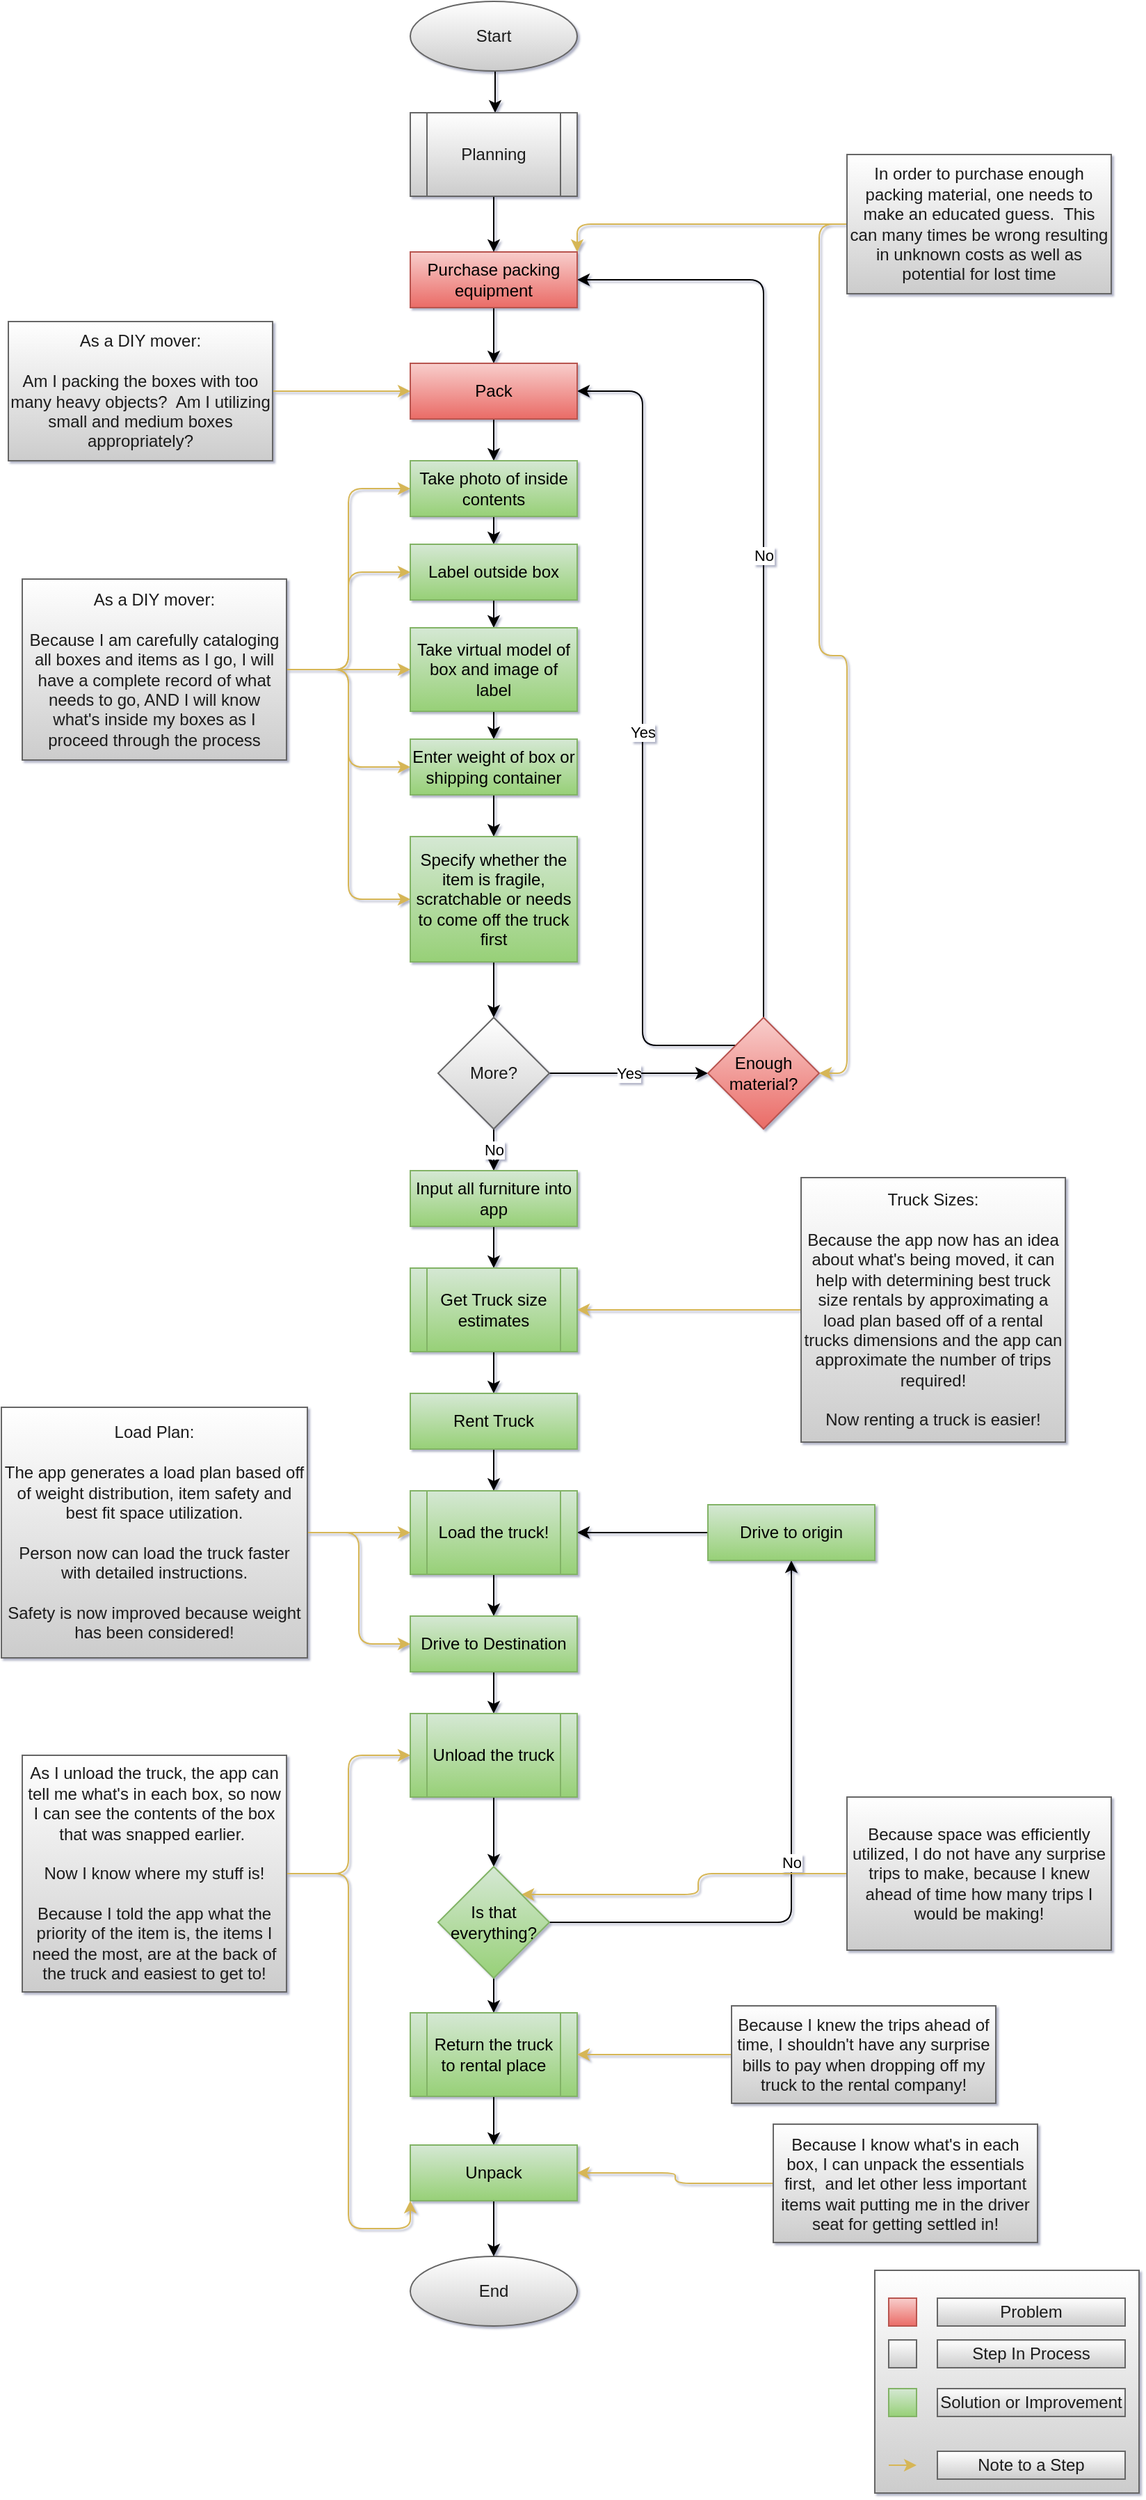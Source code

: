 <mxfile version="13.7.3" type="device" pages="4"><diagram id="C5RBs43oDa-KdzZeNtuy" name="Entire Diagram"><mxGraphModel dx="1086" dy="830" grid="1" gridSize="10" guides="1" tooltips="1" connect="1" arrows="1" fold="1" page="1" pageScale="1" pageWidth="850" pageHeight="1100" math="0" shadow="1"><root><mxCell id="WIyWlLk6GJQsqaUBKTNV-0"/><mxCell id="WIyWlLk6GJQsqaUBKTNV-1" parent="WIyWlLk6GJQsqaUBKTNV-0"/><mxCell id="AgDbntee7CzR2gT0Nnll-26" style="edgeStyle=orthogonalEdgeStyle;orthogonalLoop=1;jettySize=auto;html=1;entryX=0.5;entryY=0;entryDx=0;entryDy=0;" parent="WIyWlLk6GJQsqaUBKTNV-1" edge="1"><mxGeometry relative="1" as="geometry"><mxPoint x="370" y="90" as="targetPoint"/><mxPoint x="370" y="60" as="sourcePoint"/></mxGeometry></mxCell><mxCell id="AgDbntee7CzR2gT0Nnll-5" value="End" style="ellipse;whiteSpace=wrap;html=1;fontColor=#1A1A1A;strokeColor=#666666;fillColor=#FFFFFF;gradientColor=#CCCCCC;" parent="WIyWlLk6GJQsqaUBKTNV-1" vertex="1"><mxGeometry x="309" y="1630" width="120" height="50" as="geometry"/></mxCell><mxCell id="AgDbntee7CzR2gT0Nnll-96" style="edgeStyle=orthogonalEdgeStyle;orthogonalLoop=1;jettySize=auto;html=1;exitX=0.5;exitY=1;exitDx=0;exitDy=0;entryX=0.5;entryY=0;entryDx=0;entryDy=0;" parent="WIyWlLk6GJQsqaUBKTNV-1" source="pqsjkemi5PUldkAJivgt-46" target="pqsjkemi5PUldkAJivgt-47" edge="1"><mxGeometry relative="1" as="geometry"><mxPoint x="380" y="720" as="sourcePoint"/><mxPoint x="380" y="770" as="targetPoint"/></mxGeometry></mxCell><mxCell id="pqsjkemi5PUldkAJivgt-5" style="edgeStyle=orthogonalEdgeStyle;orthogonalLoop=1;jettySize=auto;html=1;exitX=0.5;exitY=1;exitDx=0;exitDy=0;entryX=0.5;entryY=0;entryDx=0;entryDy=0;" parent="WIyWlLk6GJQsqaUBKTNV-1" source="pqsjkemi5PUldkAJivgt-47" target="pqsjkemi5PUldkAJivgt-48" edge="1"><mxGeometry relative="1" as="geometry"><mxPoint x="380" y="810" as="sourcePoint"/><mxPoint x="380" y="840" as="targetPoint"/></mxGeometry></mxCell><mxCell id="AgDbntee7CzR2gT0Nnll-55" value="Yes" style="edgeStyle=orthogonalEdgeStyle;orthogonalLoop=1;jettySize=auto;html=1;exitX=1;exitY=0.5;exitDx=0;exitDy=0;" parent="WIyWlLk6GJQsqaUBKTNV-1" source="pqsjkemi5PUldkAJivgt-53" target="AgDbntee7CzR2gT0Nnll-54" edge="1"><mxGeometry relative="1" as="geometry"><mxPoint x="419" y="1344" as="sourcePoint"/></mxGeometry></mxCell><mxCell id="AgDbntee7CzR2gT0Nnll-59" value="No" style="edgeStyle=orthogonalEdgeStyle;orthogonalLoop=1;jettySize=auto;html=1;exitX=0.5;exitY=1;exitDx=0;exitDy=0;entryX=0.5;entryY=0;entryDx=0;entryDy=0;" parent="WIyWlLk6GJQsqaUBKTNV-1" source="pqsjkemi5PUldkAJivgt-53" target="pqsjkemi5PUldkAJivgt-54" edge="1"><mxGeometry relative="1" as="geometry"><mxPoint x="379" y="1384" as="sourcePoint"/><mxPoint x="380" y="1440" as="targetPoint"/></mxGeometry></mxCell><mxCell id="AgDbntee7CzR2gT0Nnll-56" value="No" style="edgeStyle=orthogonalEdgeStyle;orthogonalLoop=1;jettySize=auto;html=1;entryX=1;entryY=0.5;entryDx=0;entryDy=0;exitX=0.5;exitY=0;exitDx=0;exitDy=0;" parent="WIyWlLk6GJQsqaUBKTNV-1" source="AgDbntee7CzR2gT0Nnll-54" target="pqsjkemi5PUldkAJivgt-46" edge="1"><mxGeometry relative="1" as="geometry"><mxPoint x="440" y="700" as="targetPoint"/></mxGeometry></mxCell><mxCell id="AgDbntee7CzR2gT0Nnll-57" value="Yes" style="edgeStyle=orthogonalEdgeStyle;orthogonalLoop=1;jettySize=auto;html=1;entryX=1;entryY=0.5;entryDx=0;entryDy=0;exitX=0;exitY=0;exitDx=0;exitDy=0;" parent="WIyWlLk6GJQsqaUBKTNV-1" source="AgDbntee7CzR2gT0Nnll-54" target="pqsjkemi5PUldkAJivgt-47" edge="1"><mxGeometry relative="1" as="geometry"><mxPoint x="440" y="790" as="targetPoint"/></mxGeometry></mxCell><mxCell id="AgDbntee7CzR2gT0Nnll-54" value="Enough material?" style="rhombus;whiteSpace=wrap;html=1;strokeColor=#b85450;fillColor=#f8cecc;gradientColor=#ea6b66;" parent="WIyWlLk6GJQsqaUBKTNV-1" vertex="1"><mxGeometry x="523" y="740" width="80" height="80" as="geometry"/></mxCell><mxCell id="AgDbntee7CzR2gT0Nnll-61" value="" style="edgeStyle=orthogonalEdgeStyle;orthogonalLoop=1;jettySize=auto;html=1;entryX=0.5;entryY=0;entryDx=0;entryDy=0;exitX=0.5;exitY=1;exitDx=0;exitDy=0;" parent="WIyWlLk6GJQsqaUBKTNV-1" source="pqsjkemi5PUldkAJivgt-56" target="pqsjkemi5PUldkAJivgt-57" edge="1"><mxGeometry relative="1" as="geometry"><mxPoint x="380" y="1730" as="sourcePoint"/><mxPoint x="379" y="1850" as="targetPoint"/></mxGeometry></mxCell><mxCell id="AgDbntee7CzR2gT0Nnll-66" value="" style="edgeStyle=orthogonalEdgeStyle;orthogonalLoop=1;jettySize=auto;html=1;exitX=0.5;exitY=1;exitDx=0;exitDy=0;entryX=0.5;entryY=0;entryDx=0;entryDy=0;" parent="WIyWlLk6GJQsqaUBKTNV-1" source="pqsjkemi5PUldkAJivgt-57" target="pqsjkemi5PUldkAJivgt-58" edge="1"><mxGeometry relative="1" as="geometry"><mxPoint x="379" y="1910" as="sourcePoint"/><mxPoint x="379" y="1980" as="targetPoint"/></mxGeometry></mxCell><mxCell id="AgDbntee7CzR2gT0Nnll-65" value="" style="edgeStyle=orthogonalEdgeStyle;orthogonalLoop=1;jettySize=auto;html=1;exitX=0.5;exitY=1;exitDx=0;exitDy=0;entryX=0.5;entryY=0;entryDx=0;entryDy=0;" parent="WIyWlLk6GJQsqaUBKTNV-1" source="pqsjkemi5PUldkAJivgt-58" target="pqsjkemi5PUldkAJivgt-59" edge="1"><mxGeometry relative="1" as="geometry"><mxPoint x="379" y="2020" as="sourcePoint"/><mxPoint x="379" y="2070" as="targetPoint"/></mxGeometry></mxCell><mxCell id="AgDbntee7CzR2gT0Nnll-68" value="" style="edgeStyle=orthogonalEdgeStyle;orthogonalLoop=1;jettySize=auto;html=1;exitX=0.5;exitY=1;exitDx=0;exitDy=0;entryX=0.5;entryY=0;entryDx=0;entryDy=0;" parent="WIyWlLk6GJQsqaUBKTNV-1" source="pqsjkemi5PUldkAJivgt-59" target="pqsjkemi5PUldkAJivgt-60" edge="1"><mxGeometry relative="1" as="geometry"><mxPoint x="379" y="2130" as="sourcePoint"/><mxPoint x="379" y="2180" as="targetPoint"/></mxGeometry></mxCell><mxCell id="AgDbntee7CzR2gT0Nnll-70" value="No" style="edgeStyle=orthogonalEdgeStyle;orthogonalLoop=1;jettySize=auto;html=1;entryX=0.5;entryY=1;entryDx=0;entryDy=0;exitX=1;exitY=0.5;exitDx=0;exitDy=0;" parent="WIyWlLk6GJQsqaUBKTNV-1" source="pqsjkemi5PUldkAJivgt-60" target="AgDbntee7CzR2gT0Nnll-69" edge="1"><mxGeometry relative="1" as="geometry"><mxPoint x="419" y="2220" as="sourcePoint"/></mxGeometry></mxCell><mxCell id="AgDbntee7CzR2gT0Nnll-92" value="" style="edgeStyle=orthogonalEdgeStyle;orthogonalLoop=1;jettySize=auto;html=1;exitX=0.5;exitY=1;exitDx=0;exitDy=0;" parent="WIyWlLk6GJQsqaUBKTNV-1" source="pqsjkemi5PUldkAJivgt-60" target="AgDbntee7CzR2gT0Nnll-72" edge="1"><mxGeometry relative="1" as="geometry"><mxPoint x="379" y="2260" as="sourcePoint"/></mxGeometry></mxCell><mxCell id="AgDbntee7CzR2gT0Nnll-71" value="" style="edgeStyle=orthogonalEdgeStyle;orthogonalLoop=1;jettySize=auto;html=1;entryX=1;entryY=0.5;entryDx=0;entryDy=0;" parent="WIyWlLk6GJQsqaUBKTNV-1" source="AgDbntee7CzR2gT0Nnll-69" target="pqsjkemi5PUldkAJivgt-57" edge="1"><mxGeometry relative="1" as="geometry"><mxPoint x="439" y="1880" as="targetPoint"/></mxGeometry></mxCell><mxCell id="AgDbntee7CzR2gT0Nnll-69" value="Drive to origin" style="whiteSpace=wrap;html=1;fontSize=12;strokeColor=#82b366;fillColor=#d5e8d4;gradientColor=#97d077;" parent="WIyWlLk6GJQsqaUBKTNV-1" vertex="1"><mxGeometry x="523" y="1090" width="120" height="40" as="geometry"/></mxCell><mxCell id="AgDbntee7CzR2gT0Nnll-94" value="" style="edgeStyle=orthogonalEdgeStyle;orthogonalLoop=1;jettySize=auto;html=1;" parent="WIyWlLk6GJQsqaUBKTNV-1" source="AgDbntee7CzR2gT0Nnll-72" target="AgDbntee7CzR2gT0Nnll-93" edge="1"><mxGeometry relative="1" as="geometry"/></mxCell><mxCell id="AgDbntee7CzR2gT0Nnll-72" value="Return the truck to rental place" style="shape=process;whiteSpace=wrap;html=1;backgroundOutline=1;strokeColor=#82b366;fillColor=#d5e8d4;gradientColor=#97d077;" parent="WIyWlLk6GJQsqaUBKTNV-1" vertex="1"><mxGeometry x="309" y="1455" width="120" height="60" as="geometry"/></mxCell><mxCell id="AgDbntee7CzR2gT0Nnll-95" style="edgeStyle=orthogonalEdgeStyle;orthogonalLoop=1;jettySize=auto;html=1;" parent="WIyWlLk6GJQsqaUBKTNV-1" source="AgDbntee7CzR2gT0Nnll-93" target="AgDbntee7CzR2gT0Nnll-5" edge="1"><mxGeometry relative="1" as="geometry"/></mxCell><mxCell id="AgDbntee7CzR2gT0Nnll-93" value="Unpack" style="whiteSpace=wrap;html=1;fontSize=12;strokeColor=#82b366;fillColor=#d5e8d4;gradientColor=#97d077;" parent="WIyWlLk6GJQsqaUBKTNV-1" vertex="1"><mxGeometry x="309" y="1550" width="120" height="40" as="geometry"/></mxCell><mxCell id="BCpCwJ4QVLS-3uEzYNqA-7" style="edgeStyle=orthogonalEdgeStyle;orthogonalLoop=1;jettySize=auto;html=1;entryX=1;entryY=0;entryDx=0;entryDy=0;gradientColor=#ffd966;fillColor=#fff2cc;strokeColor=#d6b656;" parent="WIyWlLk6GJQsqaUBKTNV-1" source="BCpCwJ4QVLS-3uEzYNqA-3" target="pqsjkemi5PUldkAJivgt-46" edge="1"><mxGeometry relative="1" as="geometry"><mxPoint x="440" y="680" as="targetPoint"/></mxGeometry></mxCell><mxCell id="BCpCwJ4QVLS-3uEzYNqA-8" style="edgeStyle=orthogonalEdgeStyle;orthogonalLoop=1;jettySize=auto;html=1;entryX=1;entryY=0.5;entryDx=0;entryDy=0;gradientColor=#ffd966;fillColor=#fff2cc;strokeColor=#d6b656;" parent="WIyWlLk6GJQsqaUBKTNV-1" source="BCpCwJ4QVLS-3uEzYNqA-3" target="AgDbntee7CzR2gT0Nnll-54" edge="1"><mxGeometry relative="1" as="geometry"/></mxCell><mxCell id="BCpCwJ4QVLS-3uEzYNqA-3" value="In order to purchase enough packing material, one needs to make an educated guess.&amp;nbsp; This can many times be wrong resulting in unknown costs as well as potential for lost time" style="text;html=1;strokeColor=#666666;fillColor=#FFFFFF;whiteSpace=wrap;overflow=hidden;fontColor=#1A1A1A;align=center;verticalAlign=middle;gradientColor=#CCCCCC;" parent="WIyWlLk6GJQsqaUBKTNV-1" vertex="1"><mxGeometry x="623" y="120" width="190" height="100" as="geometry"/></mxCell><mxCell id="BCpCwJ4QVLS-3uEzYNqA-10" style="edgeStyle=orthogonalEdgeStyle;orthogonalLoop=1;jettySize=auto;html=1;entryX=0;entryY=0.5;entryDx=0;entryDy=0;gradientColor=#ffd966;fillColor=#fff2cc;strokeColor=#d6b656;" parent="WIyWlLk6GJQsqaUBKTNV-1" source="BCpCwJ4QVLS-3uEzYNqA-9" target="pqsjkemi5PUldkAJivgt-57" edge="1"><mxGeometry relative="1" as="geometry"><mxPoint x="319" y="1880" as="targetPoint"/></mxGeometry></mxCell><mxCell id="BCpCwJ4QVLS-3uEzYNqA-11" style="edgeStyle=orthogonalEdgeStyle;orthogonalLoop=1;jettySize=auto;html=1;entryX=0;entryY=0.5;entryDx=0;entryDy=0;gradientColor=#ffd966;fillColor=#fff2cc;strokeColor=#d6b656;" parent="WIyWlLk6GJQsqaUBKTNV-1" source="BCpCwJ4QVLS-3uEzYNqA-9" target="pqsjkemi5PUldkAJivgt-58" edge="1"><mxGeometry relative="1" as="geometry"><mxPoint x="270" y="1400" as="targetPoint"/></mxGeometry></mxCell><mxCell id="BCpCwJ4QVLS-3uEzYNqA-9" value="&lt;div&gt;Load Plan:&lt;/div&gt;&lt;div&gt;&lt;br&gt;&lt;/div&gt;&lt;div&gt;The app generates a load plan based off of weight distribution, item safety and best fit space utilization.&lt;/div&gt;&lt;div&gt;&lt;br&gt;&lt;/div&gt;&lt;div&gt;Person now can load the truck faster with detailed instructions.&lt;/div&gt;&lt;div&gt;&lt;br&gt;&lt;/div&gt;&lt;div&gt;Safety is now improved because weight has been considered!&lt;br&gt;&lt;/div&gt;" style="text;html=1;strokeColor=#666666;fillColor=#FFFFFF;whiteSpace=wrap;overflow=hidden;fontColor=#1A1A1A;align=center;verticalAlign=middle;gradientColor=#CCCCCC;" parent="WIyWlLk6GJQsqaUBKTNV-1" vertex="1"><mxGeometry x="15" y="1020" width="220" height="180" as="geometry"/></mxCell><mxCell id="WONXC-N3_GZAzlqhslST-3" style="edgeStyle=orthogonalEdgeStyle;orthogonalLoop=1;jettySize=auto;html=1;entryX=0;entryY=0.5;entryDx=0;entryDy=0;gradientColor=#ffd966;fillColor=#fff2cc;strokeColor=#d6b656;" parent="WIyWlLk6GJQsqaUBKTNV-1" source="BCpCwJ4QVLS-3uEzYNqA-12" target="pqsjkemi5PUldkAJivgt-59" edge="1"><mxGeometry relative="1" as="geometry"/></mxCell><mxCell id="WONXC-N3_GZAzlqhslST-4" style="edgeStyle=orthogonalEdgeStyle;orthogonalLoop=1;jettySize=auto;html=1;entryX=0;entryY=1;entryDx=0;entryDy=0;gradientColor=#ffd966;fillColor=#fff2cc;strokeColor=#d6b656;" parent="WIyWlLk6GJQsqaUBKTNV-1" source="BCpCwJ4QVLS-3uEzYNqA-12" target="AgDbntee7CzR2gT0Nnll-93" edge="1"><mxGeometry relative="1" as="geometry"/></mxCell><mxCell id="BCpCwJ4QVLS-3uEzYNqA-12" value="&lt;div&gt;As I unload the truck, the app can tell me what's in each box, so now I can see the contents of the box that was snapped earlier.&amp;nbsp; &lt;br&gt;&lt;/div&gt;&lt;div&gt;&lt;br&gt;&lt;/div&gt;&lt;div&gt;Now I know where my stuff is!&lt;/div&gt;&lt;div&gt;&lt;br&gt;&lt;/div&gt;&lt;div&gt;Because I told the app what the priority of the item is, the items I need the most, are at the back of the truck and easiest to get to!&lt;br&gt;&lt;/div&gt;" style="text;html=1;strokeColor=#666666;fillColor=#FFFFFF;whiteSpace=wrap;overflow=hidden;fontColor=#1A1A1A;align=center;verticalAlign=middle;gradientColor=#CCCCCC;" parent="WIyWlLk6GJQsqaUBKTNV-1" vertex="1"><mxGeometry x="30" y="1270" width="190" height="170" as="geometry"/></mxCell><mxCell id="BCpCwJ4QVLS-3uEzYNqA-14" style="edgeStyle=orthogonalEdgeStyle;orthogonalLoop=1;jettySize=auto;html=1;exitX=0.5;exitY=1;exitDx=0;exitDy=0;" parent="WIyWlLk6GJQsqaUBKTNV-1" source="BCpCwJ4QVLS-3uEzYNqA-12" target="BCpCwJ4QVLS-3uEzYNqA-12" edge="1"><mxGeometry relative="1" as="geometry"/></mxCell><mxCell id="BCpCwJ4QVLS-3uEzYNqA-16" style="edgeStyle=orthogonalEdgeStyle;orthogonalLoop=1;jettySize=auto;html=1;entryX=0;entryY=0.5;entryDx=0;entryDy=0;gradientColor=#ffd966;fillColor=#fff2cc;strokeColor=#d6b656;" parent="WIyWlLk6GJQsqaUBKTNV-1" source="BCpCwJ4QVLS-3uEzYNqA-15" target="pqsjkemi5PUldkAJivgt-47" edge="1"><mxGeometry relative="1" as="geometry"><mxPoint x="320" y="790" as="targetPoint"/></mxGeometry></mxCell><mxCell id="BCpCwJ4QVLS-3uEzYNqA-15" value="&lt;div&gt;As a DIY mover:&lt;/div&gt;&lt;div&gt;&lt;br&gt;&lt;/div&gt;&lt;div&gt;Am I packing the boxes with too many heavy objects?&amp;nbsp; Am I utilizing small and medium boxes appropriately?&lt;br&gt;&lt;/div&gt;" style="text;html=1;strokeColor=#666666;fillColor=#FFFFFF;whiteSpace=wrap;overflow=hidden;fontColor=#1A1A1A;align=center;verticalAlign=middle;gradientColor=#CCCCCC;" parent="WIyWlLk6GJQsqaUBKTNV-1" vertex="1"><mxGeometry x="20" y="240" width="190" height="100" as="geometry"/></mxCell><mxCell id="pqsjkemi5PUldkAJivgt-6" style="edgeStyle=orthogonalEdgeStyle;orthogonalLoop=1;jettySize=auto;html=1;exitX=0.5;exitY=1;exitDx=0;exitDy=0;entryX=0.5;entryY=0;entryDx=0;entryDy=0;" parent="WIyWlLk6GJQsqaUBKTNV-1" source="pqsjkemi5PUldkAJivgt-48" target="pqsjkemi5PUldkAJivgt-49" edge="1"><mxGeometry relative="1" as="geometry"><mxPoint x="380" y="880" as="sourcePoint"/><mxPoint x="380" y="910" as="targetPoint"/></mxGeometry></mxCell><mxCell id="pqsjkemi5PUldkAJivgt-7" style="edgeStyle=orthogonalEdgeStyle;orthogonalLoop=1;jettySize=auto;html=1;exitX=0.5;exitY=1;exitDx=0;exitDy=0;entryX=0.5;entryY=0;entryDx=0;entryDy=0;" parent="WIyWlLk6GJQsqaUBKTNV-1" source="pqsjkemi5PUldkAJivgt-49" target="pqsjkemi5PUldkAJivgt-50" edge="1"><mxGeometry relative="1" as="geometry"><mxPoint x="380" y="950" as="sourcePoint"/><mxPoint x="380" y="980" as="targetPoint"/></mxGeometry></mxCell><mxCell id="pqsjkemi5PUldkAJivgt-8" style="edgeStyle=orthogonalEdgeStyle;orthogonalLoop=1;jettySize=auto;html=1;exitX=0.5;exitY=1;exitDx=0;exitDy=0;entryX=0.5;entryY=0;entryDx=0;entryDy=0;" parent="WIyWlLk6GJQsqaUBKTNV-1" source="pqsjkemi5PUldkAJivgt-50" target="pqsjkemi5PUldkAJivgt-51" edge="1"><mxGeometry relative="1" as="geometry"><mxPoint x="380" y="1040" as="sourcePoint"/><mxPoint x="380" y="1070" as="targetPoint"/></mxGeometry></mxCell><mxCell id="pqsjkemi5PUldkAJivgt-13" style="edgeStyle=orthogonalEdgeStyle;orthogonalLoop=1;jettySize=auto;html=1;entryX=0.5;entryY=0;entryDx=0;entryDy=0;exitX=0.5;exitY=1;exitDx=0;exitDy=0;" parent="WIyWlLk6GJQsqaUBKTNV-1" source="pqsjkemi5PUldkAJivgt-51" target="pqsjkemi5PUldkAJivgt-52" edge="1"><mxGeometry relative="1" as="geometry"><mxPoint x="380" y="1110" as="sourcePoint"/><mxPoint x="379" y="1140" as="targetPoint"/></mxGeometry></mxCell><mxCell id="pqsjkemi5PUldkAJivgt-62" style="edgeStyle=orthogonalEdgeStyle;sketch=0;orthogonalLoop=1;jettySize=auto;html=1;entryX=0;entryY=0.5;entryDx=0;entryDy=0;gradientColor=#ffd966;fillColor=#fff2cc;strokeColor=#d6b656;" parent="WIyWlLk6GJQsqaUBKTNV-1" source="pqsjkemi5PUldkAJivgt-10" target="pqsjkemi5PUldkAJivgt-48" edge="1"><mxGeometry relative="1" as="geometry"/></mxCell><mxCell id="pqsjkemi5PUldkAJivgt-63" style="edgeStyle=orthogonalEdgeStyle;sketch=0;orthogonalLoop=1;jettySize=auto;html=1;entryX=0;entryY=0.5;entryDx=0;entryDy=0;gradientColor=#ffd966;fillColor=#fff2cc;strokeColor=#d6b656;" parent="WIyWlLk6GJQsqaUBKTNV-1" source="pqsjkemi5PUldkAJivgt-10" target="pqsjkemi5PUldkAJivgt-49" edge="1"><mxGeometry relative="1" as="geometry"/></mxCell><mxCell id="pqsjkemi5PUldkAJivgt-64" style="edgeStyle=orthogonalEdgeStyle;sketch=0;orthogonalLoop=1;jettySize=auto;html=1;entryX=0;entryY=0.5;entryDx=0;entryDy=0;gradientColor=#ffd966;fillColor=#fff2cc;strokeColor=#d6b656;" parent="WIyWlLk6GJQsqaUBKTNV-1" source="pqsjkemi5PUldkAJivgt-10" target="pqsjkemi5PUldkAJivgt-50" edge="1"><mxGeometry relative="1" as="geometry"/></mxCell><mxCell id="pqsjkemi5PUldkAJivgt-65" style="edgeStyle=orthogonalEdgeStyle;sketch=0;orthogonalLoop=1;jettySize=auto;html=1;entryX=0;entryY=0.5;entryDx=0;entryDy=0;gradientColor=#ffd966;fillColor=#fff2cc;strokeColor=#d6b656;" parent="WIyWlLk6GJQsqaUBKTNV-1" source="pqsjkemi5PUldkAJivgt-10" target="pqsjkemi5PUldkAJivgt-51" edge="1"><mxGeometry relative="1" as="geometry"/></mxCell><mxCell id="pqsjkemi5PUldkAJivgt-66" style="edgeStyle=orthogonalEdgeStyle;sketch=0;orthogonalLoop=1;jettySize=auto;html=1;entryX=0;entryY=0.5;entryDx=0;entryDy=0;gradientColor=#ffd966;fillColor=#fff2cc;strokeColor=#d6b656;" parent="WIyWlLk6GJQsqaUBKTNV-1" source="pqsjkemi5PUldkAJivgt-10" target="pqsjkemi5PUldkAJivgt-52" edge="1"><mxGeometry relative="1" as="geometry"/></mxCell><mxCell id="pqsjkemi5PUldkAJivgt-10" value="&lt;div&gt;As a DIY mover:&lt;/div&gt;&lt;div&gt;&lt;br&gt;&lt;/div&gt;&lt;div&gt;Because I am carefully cataloging all boxes and items as I go, I will have a complete record of what needs to go, AND I will know what's inside my boxes as I proceed through the process&lt;br&gt;&lt;/div&gt;" style="text;html=1;strokeColor=#666666;fillColor=#FFFFFF;whiteSpace=wrap;overflow=hidden;fontColor=#1A1A1A;align=center;verticalAlign=middle;gradientColor=#CCCCCC;" parent="WIyWlLk6GJQsqaUBKTNV-1" vertex="1"><mxGeometry x="30" y="425" width="190" height="130" as="geometry"/></mxCell><mxCell id="pqsjkemi5PUldkAJivgt-14" style="edgeStyle=orthogonalEdgeStyle;orthogonalLoop=1;jettySize=auto;html=1;exitX=0.5;exitY=1;exitDx=0;exitDy=0;entryX=0.5;entryY=0;entryDx=0;entryDy=0;" parent="WIyWlLk6GJQsqaUBKTNV-1" source="pqsjkemi5PUldkAJivgt-52" target="pqsjkemi5PUldkAJivgt-53" edge="1"><mxGeometry relative="1" as="geometry"><mxPoint x="379" y="1230" as="sourcePoint"/><mxPoint x="379" y="1304" as="targetPoint"/></mxGeometry></mxCell><mxCell id="pqsjkemi5PUldkAJivgt-19" style="edgeStyle=orthogonalEdgeStyle;orthogonalLoop=1;jettySize=auto;html=1;exitX=0.5;exitY=1;exitDx=0;exitDy=0;entryX=0.5;entryY=0;entryDx=0;entryDy=0;" parent="WIyWlLk6GJQsqaUBKTNV-1" source="pqsjkemi5PUldkAJivgt-54" target="pqsjkemi5PUldkAJivgt-55" edge="1"><mxGeometry relative="1" as="geometry"><mxPoint x="380" y="1480" as="sourcePoint"/><mxPoint x="380" y="1550" as="targetPoint"/></mxGeometry></mxCell><mxCell id="pqsjkemi5PUldkAJivgt-20" style="edgeStyle=orthogonalEdgeStyle;orthogonalLoop=1;jettySize=auto;html=1;exitX=0.5;exitY=1;exitDx=0;exitDy=0;entryX=0.5;entryY=0;entryDx=0;entryDy=0;" parent="WIyWlLk6GJQsqaUBKTNV-1" source="pqsjkemi5PUldkAJivgt-55" target="pqsjkemi5PUldkAJivgt-56" edge="1"><mxGeometry relative="1" as="geometry"><mxPoint x="380" y="1610" as="sourcePoint"/><mxPoint x="380" y="1690" as="targetPoint"/></mxGeometry></mxCell><mxCell id="pqsjkemi5PUldkAJivgt-67" style="edgeStyle=orthogonalEdgeStyle;sketch=0;orthogonalLoop=1;jettySize=auto;html=1;entryX=1;entryY=0.5;entryDx=0;entryDy=0;gradientColor=#ffd966;fillColor=#fff2cc;strokeColor=#d6b656;" parent="WIyWlLk6GJQsqaUBKTNV-1" source="pqsjkemi5PUldkAJivgt-21" target="pqsjkemi5PUldkAJivgt-55" edge="1"><mxGeometry relative="1" as="geometry"/></mxCell><mxCell id="pqsjkemi5PUldkAJivgt-21" value="&lt;div&gt;Truck Sizes:&lt;/div&gt;&lt;div&gt;&lt;br&gt;&lt;/div&gt;&lt;div&gt;Because the app now has an idea about what's being moved, it can help with determining best truck size rentals by approximating a load plan based off of a rental trucks dimensions and the app can approximate the number of trips required!&lt;br&gt;&lt;/div&gt;&lt;div&gt;&lt;br&gt;&lt;/div&gt;&lt;div&gt;Now renting a truck is easier!&lt;br&gt;&lt;/div&gt;" style="text;html=1;strokeColor=#666666;fillColor=#FFFFFF;whiteSpace=wrap;overflow=hidden;fontColor=#1A1A1A;align=center;verticalAlign=middle;gradientColor=#CCCCCC;" parent="WIyWlLk6GJQsqaUBKTNV-1" vertex="1"><mxGeometry x="590" y="855" width="190" height="190" as="geometry"/></mxCell><mxCell id="pqsjkemi5PUldkAJivgt-68" style="edgeStyle=orthogonalEdgeStyle;sketch=0;orthogonalLoop=1;jettySize=auto;html=1;entryX=1;entryY=0;entryDx=0;entryDy=0;gradientColor=#ffd966;fillColor=#fff2cc;strokeColor=#d6b656;" parent="WIyWlLk6GJQsqaUBKTNV-1" source="pqsjkemi5PUldkAJivgt-22" target="pqsjkemi5PUldkAJivgt-60" edge="1"><mxGeometry relative="1" as="geometry"/></mxCell><mxCell id="pqsjkemi5PUldkAJivgt-22" value="Because space was efficiently utilized, I do not have any surprise trips to make, because I knew ahead of time how many trips I would be making!" style="text;html=1;strokeColor=#666666;fillColor=#FFFFFF;whiteSpace=wrap;overflow=hidden;fontColor=#1A1A1A;align=center;verticalAlign=middle;gradientColor=#CCCCCC;" parent="WIyWlLk6GJQsqaUBKTNV-1" vertex="1"><mxGeometry x="623" y="1300" width="190" height="110" as="geometry"/></mxCell><mxCell id="pqsjkemi5PUldkAJivgt-69" style="edgeStyle=orthogonalEdgeStyle;sketch=0;orthogonalLoop=1;jettySize=auto;html=1;entryX=1;entryY=0.5;entryDx=0;entryDy=0;gradientColor=#ffd966;fillColor=#fff2cc;strokeColor=#d6b656;" parent="WIyWlLk6GJQsqaUBKTNV-1" source="pqsjkemi5PUldkAJivgt-23" target="AgDbntee7CzR2gT0Nnll-72" edge="1"><mxGeometry relative="1" as="geometry"/></mxCell><mxCell id="pqsjkemi5PUldkAJivgt-23" value="Because I knew the trips ahead of time, I shouldn't have any surprise bills to pay when dropping off my truck to the rental company!" style="text;html=1;strokeColor=#666666;fillColor=#FFFFFF;whiteSpace=wrap;overflow=hidden;fontColor=#1A1A1A;align=center;verticalAlign=middle;gradientColor=#CCCCCC;" parent="WIyWlLk6GJQsqaUBKTNV-1" vertex="1"><mxGeometry x="540" y="1450" width="190" height="70" as="geometry"/></mxCell><mxCell id="pqsjkemi5PUldkAJivgt-70" style="edgeStyle=orthogonalEdgeStyle;sketch=0;orthogonalLoop=1;jettySize=auto;html=1;entryX=1;entryY=0.5;entryDx=0;entryDy=0;gradientColor=#ffd966;fillColor=#fff2cc;strokeColor=#d6b656;" parent="WIyWlLk6GJQsqaUBKTNV-1" source="pqsjkemi5PUldkAJivgt-24" target="AgDbntee7CzR2gT0Nnll-93" edge="1"><mxGeometry relative="1" as="geometry"/></mxCell><mxCell id="pqsjkemi5PUldkAJivgt-24" value="Because I know what's in each box, I can unpack the essentials first,&amp;nbsp; and let other less important items wait putting me in the driver seat for getting settled in!" style="text;html=1;strokeColor=#666666;fillColor=#FFFFFF;whiteSpace=wrap;overflow=hidden;fontColor=#1A1A1A;align=center;verticalAlign=middle;gradientColor=#CCCCCC;" parent="WIyWlLk6GJQsqaUBKTNV-1" vertex="1"><mxGeometry x="570" y="1535" width="190" height="85" as="geometry"/></mxCell><mxCell id="pqsjkemi5PUldkAJivgt-41" value="Start" style="ellipse;whiteSpace=wrap;html=1;fontColor=#1A1A1A;strokeColor=#666666;fillColor=#FFFFFF;gradientColor=#CCCCCC;" parent="WIyWlLk6GJQsqaUBKTNV-1" vertex="1"><mxGeometry x="309" y="10" width="120" height="50" as="geometry"/></mxCell><mxCell id="pqsjkemi5PUldkAJivgt-46" value="Purchase packing equipment" style="whiteSpace=wrap;html=1;fontSize=12;strokeColor=#b85450;fillColor=#f8cecc;gradientColor=#ea6b66;" parent="WIyWlLk6GJQsqaUBKTNV-1" vertex="1"><mxGeometry x="309" y="190" width="120" height="40" as="geometry"/></mxCell><mxCell id="pqsjkemi5PUldkAJivgt-47" value="Pack" style="whiteSpace=wrap;html=1;fontSize=12;strokeColor=#b85450;fillColor=#f8cecc;gradientColor=#ea6b66;" parent="WIyWlLk6GJQsqaUBKTNV-1" vertex="1"><mxGeometry x="309" y="270" width="120" height="40" as="geometry"/></mxCell><mxCell id="pqsjkemi5PUldkAJivgt-48" value="Take photo of inside contents" style="whiteSpace=wrap;html=1;fontSize=12;strokeColor=#82b366;fillColor=#d5e8d4;gradientColor=#97d077;" parent="WIyWlLk6GJQsqaUBKTNV-1" vertex="1"><mxGeometry x="309" y="340" width="120" height="40" as="geometry"/></mxCell><mxCell id="pqsjkemi5PUldkAJivgt-49" value="Label outside box" style="whiteSpace=wrap;html=1;fontSize=12;strokeColor=#82b366;fillColor=#d5e8d4;gradientColor=#97d077;" parent="WIyWlLk6GJQsqaUBKTNV-1" vertex="1"><mxGeometry x="309" y="400" width="120" height="40" as="geometry"/></mxCell><mxCell id="pqsjkemi5PUldkAJivgt-50" value="Take virtual model of box and image of label" style="whiteSpace=wrap;html=1;fontSize=12;strokeColor=#82b366;fillColor=#d5e8d4;gradientColor=#97d077;" parent="WIyWlLk6GJQsqaUBKTNV-1" vertex="1"><mxGeometry x="309" y="460" width="120" height="60" as="geometry"/></mxCell><mxCell id="pqsjkemi5PUldkAJivgt-51" value="Enter weight of box or shipping container" style="whiteSpace=wrap;html=1;fontSize=12;strokeColor=#82b366;fillColor=#d5e8d4;gradientColor=#97d077;" parent="WIyWlLk6GJQsqaUBKTNV-1" vertex="1"><mxGeometry x="309" y="540" width="120" height="40" as="geometry"/></mxCell><mxCell id="pqsjkemi5PUldkAJivgt-52" value="Specify whether the item is fragile, scratchable or needs to come off the truck first" style="whiteSpace=wrap;html=1;fontSize=12;strokeColor=#82b366;fillColor=#d5e8d4;gradientColor=#97d077;" parent="WIyWlLk6GJQsqaUBKTNV-1" vertex="1"><mxGeometry x="309" y="610" width="120" height="90" as="geometry"/></mxCell><mxCell id="pqsjkemi5PUldkAJivgt-53" value="More?" style="rhombus;whiteSpace=wrap;html=1;fontColor=#1A1A1A;strokeColor=#666666;fillColor=#FFFFFF;gradientColor=#CCCCCC;" parent="WIyWlLk6GJQsqaUBKTNV-1" vertex="1"><mxGeometry x="329" y="740" width="80" height="80" as="geometry"/></mxCell><mxCell id="pqsjkemi5PUldkAJivgt-54" value="Input all furniture into app" style="whiteSpace=wrap;html=1;fontSize=12;strokeColor=#82b366;fillColor=#d5e8d4;gradientColor=#97d077;" parent="WIyWlLk6GJQsqaUBKTNV-1" vertex="1"><mxGeometry x="309" y="850" width="120" height="40" as="geometry"/></mxCell><mxCell id="pqsjkemi5PUldkAJivgt-55" value="Get Truck size estimates" style="shape=process;whiteSpace=wrap;html=1;backgroundOutline=1;strokeColor=#82b366;fillColor=#d5e8d4;gradientColor=#97d077;" parent="WIyWlLk6GJQsqaUBKTNV-1" vertex="1"><mxGeometry x="309" y="920" width="120" height="60" as="geometry"/></mxCell><mxCell id="pqsjkemi5PUldkAJivgt-56" value="Rent Truck" style="whiteSpace=wrap;html=1;fontSize=12;strokeColor=#82b366;fillColor=#d5e8d4;gradientColor=#97d077;" parent="WIyWlLk6GJQsqaUBKTNV-1" vertex="1"><mxGeometry x="309" y="1010" width="120" height="40" as="geometry"/></mxCell><mxCell id="pqsjkemi5PUldkAJivgt-57" value="Load the truck!" style="shape=process;whiteSpace=wrap;html=1;backgroundOutline=1;strokeColor=#82b366;fillColor=#d5e8d4;gradientColor=#97d077;" parent="WIyWlLk6GJQsqaUBKTNV-1" vertex="1"><mxGeometry x="309" y="1080" width="120" height="60" as="geometry"/></mxCell><mxCell id="pqsjkemi5PUldkAJivgt-58" value="Drive to Destination" style="whiteSpace=wrap;html=1;fontSize=12;strokeColor=#82b366;fillColor=#d5e8d4;gradientColor=#97d077;" parent="WIyWlLk6GJQsqaUBKTNV-1" vertex="1"><mxGeometry x="309" y="1170" width="120" height="40" as="geometry"/></mxCell><mxCell id="pqsjkemi5PUldkAJivgt-59" value="Unload the truck" style="shape=process;whiteSpace=wrap;html=1;backgroundOutline=1;strokeColor=#82b366;fillColor=#d5e8d4;gradientColor=#97d077;" parent="WIyWlLk6GJQsqaUBKTNV-1" vertex="1"><mxGeometry x="309" y="1240" width="120" height="60" as="geometry"/></mxCell><mxCell id="pqsjkemi5PUldkAJivgt-60" value="Is that everything?" style="rhombus;whiteSpace=wrap;html=1;strokeColor=#82b366;fillColor=#d5e8d4;gradientColor=#97d077;" parent="WIyWlLk6GJQsqaUBKTNV-1" vertex="1"><mxGeometry x="329" y="1350" width="80" height="80" as="geometry"/></mxCell><mxCell id="en9xUuUBxBuZtThq8Fni-2" style="edgeStyle=orthogonalEdgeStyle;curved=0;sketch=0;orthogonalLoop=1;jettySize=auto;html=1;fontColor=#1A1A1A;" parent="WIyWlLk6GJQsqaUBKTNV-1" source="WONXC-N3_GZAzlqhslST-1" target="pqsjkemi5PUldkAJivgt-46" edge="1"><mxGeometry relative="1" as="geometry"/></mxCell><mxCell id="WONXC-N3_GZAzlqhslST-1" value="Planning" style="shape=process;whiteSpace=wrap;html=1;backgroundOutline=1;fontColor=#1A1A1A;strokeColor=#666666;fillColor=#FFFFFF;gradientColor=#CCCCCC;" parent="WIyWlLk6GJQsqaUBKTNV-1" vertex="1"><mxGeometry x="309" y="90" width="120" height="60" as="geometry"/></mxCell><mxCell id="SQYsfp-BbgABalWEMOX5-0" value="" style="group;fillColor=#FFFFFF;gradientColor=#CCCCCC;strokeColor=#666666;fontColor=#1A1A1A;" parent="WIyWlLk6GJQsqaUBKTNV-1" vertex="1" connectable="0"><mxGeometry x="643" y="1640" width="190" height="160" as="geometry"/></mxCell><mxCell id="SQYsfp-BbgABalWEMOX5-1" value="" style="verticalLabelPosition=bottom;verticalAlign=top;html=1;shape=mxgraph.basic.rect;fillColor2=none;strokeWidth=1;size=20;indent=5;fillColor=#FFFFFF;gradientColor=#CCCCCC;strokeColor=#666666;fontColor=#1A1A1A;" parent="SQYsfp-BbgABalWEMOX5-0" vertex="1"><mxGeometry width="190" height="160" as="geometry"/></mxCell><mxCell id="SQYsfp-BbgABalWEMOX5-2" value="" style="verticalLabelPosition=bottom;verticalAlign=top;html=1;shape=mxgraph.basic.rect;fillColor2=none;strokeWidth=1;size=20;indent=5;fillColor=#f8cecc;gradientColor=#ea6b66;strokeColor=#b85450;" parent="SQYsfp-BbgABalWEMOX5-0" vertex="1"><mxGeometry x="10" y="20" width="20" height="20" as="geometry"/></mxCell><mxCell id="SQYsfp-BbgABalWEMOX5-3" value="Problem" style="text;html=1;align=center;verticalAlign=middle;whiteSpace=wrap;fillColor=#FFFFFF;gradientColor=#CCCCCC;strokeColor=#666666;fontColor=#1A1A1A;" parent="SQYsfp-BbgABalWEMOX5-0" vertex="1"><mxGeometry x="45" y="20" width="135" height="20" as="geometry"/></mxCell><mxCell id="SQYsfp-BbgABalWEMOX5-4" value="" style="verticalLabelPosition=bottom;verticalAlign=top;html=1;shape=mxgraph.basic.rect;fillColor2=none;strokeWidth=1;size=20;indent=5;fillColor=#FFFFFF;gradientColor=#CCCCCC;strokeColor=#666666;fontColor=#1A1A1A;" parent="SQYsfp-BbgABalWEMOX5-0" vertex="1"><mxGeometry x="10" y="50" width="20" height="20" as="geometry"/></mxCell><mxCell id="SQYsfp-BbgABalWEMOX5-5" value="Step In Process" style="text;html=1;align=center;verticalAlign=middle;whiteSpace=wrap;fillColor=#FFFFFF;gradientColor=#CCCCCC;strokeColor=#666666;fontColor=#1A1A1A;" parent="SQYsfp-BbgABalWEMOX5-0" vertex="1"><mxGeometry x="45" y="50" width="135" height="20" as="geometry"/></mxCell><mxCell id="SQYsfp-BbgABalWEMOX5-6" value="" style="verticalLabelPosition=bottom;verticalAlign=top;html=1;shape=mxgraph.basic.rect;fillColor2=none;strokeWidth=1;size=20;indent=5;fillColor=#d5e8d4;gradientColor=#97d077;strokeColor=#82b366;" parent="SQYsfp-BbgABalWEMOX5-0" vertex="1"><mxGeometry x="10" y="85" width="20" height="20" as="geometry"/></mxCell><mxCell id="SQYsfp-BbgABalWEMOX5-7" value="Solution or Improvement" style="text;html=1;align=center;verticalAlign=middle;whiteSpace=wrap;fillColor=#FFFFFF;gradientColor=#CCCCCC;strokeColor=#666666;fontColor=#1A1A1A;" parent="SQYsfp-BbgABalWEMOX5-0" vertex="1"><mxGeometry x="45" y="85" width="135" height="20" as="geometry"/></mxCell><mxCell id="SQYsfp-BbgABalWEMOX5-8" value="" style="endArrow=classic;html=1;gradientColor=#ffd966;fillColor=#fff2cc;strokeColor=#d6b656;" parent="SQYsfp-BbgABalWEMOX5-0" edge="1"><mxGeometry width="50" height="50" relative="1" as="geometry"><mxPoint x="10" y="140" as="sourcePoint"/><mxPoint x="30" y="140" as="targetPoint"/></mxGeometry></mxCell><mxCell id="SQYsfp-BbgABalWEMOX5-9" value="Note to a Step" style="text;html=1;align=center;verticalAlign=middle;whiteSpace=wrap;fillColor=#FFFFFF;gradientColor=#CCCCCC;strokeColor=#666666;fontColor=#1A1A1A;" parent="SQYsfp-BbgABalWEMOX5-0" vertex="1"><mxGeometry x="45" y="130" width="135" height="20" as="geometry"/></mxCell></root></mxGraphModel></diagram><diagram id="9ekdCMwOHmMHOoRDswqf" name="Prepare"><mxGraphModel dx="1086" dy="830" grid="1" gridSize="10" guides="1" tooltips="1" connect="1" arrows="1" fold="1" page="1" pageScale="1" pageWidth="850" pageHeight="1100" math="0" shadow="0"><root><mxCell id="iRFMkOZJe1_6mZw95uA9-0"/><mxCell id="iRFMkOZJe1_6mZw95uA9-1" parent="iRFMkOZJe1_6mZw95uA9-0"/><mxCell id="iRFMkOZJe1_6mZw95uA9-2" style="edgeStyle=orthogonalEdgeStyle;orthogonalLoop=1;jettySize=auto;html=1;" parent="iRFMkOZJe1_6mZw95uA9-1" source="iRFMkOZJe1_6mZw95uA9-3" target="iRFMkOZJe1_6mZw95uA9-5" edge="1"><mxGeometry relative="1" as="geometry"/></mxCell><mxCell id="iRFMkOZJe1_6mZw95uA9-3" value="Start" style="ellipse;whiteSpace=wrap;html=1;fontColor=#1A1A1A;strokeColor=#666666;fillColor=#FFFFFF;gradientColor=#CCCCCC;" parent="iRFMkOZJe1_6mZw95uA9-1" vertex="1"><mxGeometry x="70" y="110" width="120" height="50" as="geometry"/></mxCell><mxCell id="iRFMkOZJe1_6mZw95uA9-4" style="edgeStyle=orthogonalEdgeStyle;orthogonalLoop=1;jettySize=auto;html=1;" parent="iRFMkOZJe1_6mZw95uA9-1" source="iRFMkOZJe1_6mZw95uA9-5" target="iRFMkOZJe1_6mZw95uA9-7" edge="1"><mxGeometry relative="1" as="geometry"/></mxCell><mxCell id="IxOol0jWdOago8MWRzUY-13" style="edgeStyle=orthogonalEdgeStyle;curved=0;rounded=1;sketch=0;orthogonalLoop=1;jettySize=auto;html=1;entryX=0;entryY=0.5;entryDx=0;entryDy=0;fontColor=#1A1A1A;exitX=1;exitY=0.25;exitDx=0;exitDy=0;" parent="iRFMkOZJe1_6mZw95uA9-1" source="iRFMkOZJe1_6mZw95uA9-7" target="IxOol0jWdOago8MWRzUY-4" edge="1"><mxGeometry relative="1" as="geometry"/></mxCell><mxCell id="iRFMkOZJe1_6mZw95uA9-5" value="Planning" style="shape=process;whiteSpace=wrap;html=1;backgroundOutline=1;fontColor=#1A1A1A;strokeColor=#666666;fillColor=#FFFFFF;gradientColor=#CCCCCC;" parent="iRFMkOZJe1_6mZw95uA9-1" vertex="1"><mxGeometry x="70" y="200" width="120" height="60" as="geometry"/></mxCell><mxCell id="iRFMkOZJe1_6mZw95uA9-6" style="edgeStyle=orthogonalEdgeStyle;orthogonalLoop=1;jettySize=auto;html=1;" parent="iRFMkOZJe1_6mZw95uA9-1" source="iRFMkOZJe1_6mZw95uA9-7" target="iRFMkOZJe1_6mZw95uA9-9" edge="1"><mxGeometry relative="1" as="geometry"/></mxCell><mxCell id="iRFMkOZJe1_6mZw95uA9-7" value="Prepare" style="shape=process;whiteSpace=wrap;html=1;backgroundOutline=1;fontColor=#1A1A1A;strokeColor=#666666;fillColor=#FFFFFF;gradientColor=#CCCCCC;" parent="iRFMkOZJe1_6mZw95uA9-1" vertex="1"><mxGeometry x="70" y="300" width="120" height="60" as="geometry"/></mxCell><mxCell id="iRFMkOZJe1_6mZw95uA9-8" style="edgeStyle=orthogonalEdgeStyle;orthogonalLoop=1;jettySize=auto;html=1;" parent="iRFMkOZJe1_6mZw95uA9-1" source="iRFMkOZJe1_6mZw95uA9-9" target="iRFMkOZJe1_6mZw95uA9-11" edge="1"><mxGeometry relative="1" as="geometry"/></mxCell><mxCell id="iRFMkOZJe1_6mZw95uA9-9" value="Move" style="shape=process;whiteSpace=wrap;html=1;backgroundOutline=1;fontColor=#1A1A1A;strokeColor=#666666;fillColor=#FFFFFF;gradientColor=#CCCCCC;" parent="iRFMkOZJe1_6mZw95uA9-1" vertex="1"><mxGeometry x="70" y="395" width="120" height="60" as="geometry"/></mxCell><mxCell id="iRFMkOZJe1_6mZw95uA9-10" style="edgeStyle=orthogonalEdgeStyle;orthogonalLoop=1;jettySize=auto;html=1;" parent="iRFMkOZJe1_6mZw95uA9-1" source="iRFMkOZJe1_6mZw95uA9-11" target="iRFMkOZJe1_6mZw95uA9-12" edge="1"><mxGeometry relative="1" as="geometry"/></mxCell><mxCell id="iRFMkOZJe1_6mZw95uA9-11" value="Post Move" style="shape=process;whiteSpace=wrap;html=1;backgroundOutline=1;fontColor=#1A1A1A;strokeColor=#666666;fillColor=#FFFFFF;gradientColor=#CCCCCC;" parent="iRFMkOZJe1_6mZw95uA9-1" vertex="1"><mxGeometry x="70" y="490" width="120" height="60" as="geometry"/></mxCell><mxCell id="iRFMkOZJe1_6mZw95uA9-12" value="End" style="ellipse;whiteSpace=wrap;html=1;fontColor=#1A1A1A;strokeColor=#666666;fillColor=#FFFFFF;gradientColor=#CCCCCC;" parent="iRFMkOZJe1_6mZw95uA9-1" vertex="1"><mxGeometry x="70" y="590" width="120" height="50" as="geometry"/></mxCell><mxCell id="IxOol0jWdOago8MWRzUY-24" style="edgeStyle=orthogonalEdgeStyle;curved=0;rounded=1;sketch=0;orthogonalLoop=1;jettySize=auto;html=1;entryX=1;entryY=0.5;entryDx=0;entryDy=0;fontColor=#1A1A1A;" parent="iRFMkOZJe1_6mZw95uA9-1" source="IxOol0jWdOago8MWRzUY-0" target="IxOol0jWdOago8MWRzUY-4" edge="1"><mxGeometry relative="1" as="geometry"/></mxCell><mxCell id="IxOol0jWdOago8MWRzUY-25" style="edgeStyle=orthogonalEdgeStyle;curved=0;rounded=1;sketch=0;orthogonalLoop=1;jettySize=auto;html=1;entryX=1;entryY=0.5;entryDx=0;entryDy=0;fontColor=#1A1A1A;" parent="iRFMkOZJe1_6mZw95uA9-1" source="IxOol0jWdOago8MWRzUY-0" target="IxOol0jWdOago8MWRzUY-5" edge="1"><mxGeometry relative="1" as="geometry"/></mxCell><mxCell id="IxOol0jWdOago8MWRzUY-0" value="Enough material?" style="rhombus;whiteSpace=wrap;html=1;gradientColor=#ea6b66;fillColor=#f8cecc;strokeColor=#b85450;" parent="iRFMkOZJe1_6mZw95uA9-1" vertex="1"><mxGeometry x="670" y="180" width="80" height="80" as="geometry"/></mxCell><mxCell id="IxOol0jWdOago8MWRzUY-16" style="edgeStyle=orthogonalEdgeStyle;curved=0;rounded=1;sketch=0;orthogonalLoop=1;jettySize=auto;html=1;fontColor=#1A1A1A;entryX=0.5;entryY=0;entryDx=0;entryDy=0;" parent="iRFMkOZJe1_6mZw95uA9-1" source="IxOol0jWdOago8MWRzUY-4" target="IxOol0jWdOago8MWRzUY-5" edge="1"><mxGeometry relative="1" as="geometry"/></mxCell><mxCell id="IxOol0jWdOago8MWRzUY-4" value="Purchase packing equipment" style="rounded=1;whiteSpace=wrap;html=1;fontSize=12;glass=0;strokeWidth=1;shadow=0;gradientColor=#ea6b66;fillColor=#f8cecc;strokeColor=#b85450;" parent="iRFMkOZJe1_6mZw95uA9-1" vertex="1"><mxGeometry x="260" y="180" width="120" height="40" as="geometry"/></mxCell><mxCell id="IxOol0jWdOago8MWRzUY-17" style="edgeStyle=orthogonalEdgeStyle;curved=0;rounded=1;sketch=0;orthogonalLoop=1;jettySize=auto;html=1;fontColor=#1A1A1A;" parent="iRFMkOZJe1_6mZw95uA9-1" source="IxOol0jWdOago8MWRzUY-5" target="IxOol0jWdOago8MWRzUY-6" edge="1"><mxGeometry relative="1" as="geometry"/></mxCell><mxCell id="IxOol0jWdOago8MWRzUY-5" value="Pack" style="whiteSpace=wrap;html=1;fontSize=12;strokeColor=#b85450;fillColor=#f8cecc;gradientColor=#ea6b66;" parent="iRFMkOZJe1_6mZw95uA9-1" vertex="1"><mxGeometry x="260" y="270" width="120" height="40" as="geometry"/></mxCell><mxCell id="IxOol0jWdOago8MWRzUY-18" style="edgeStyle=orthogonalEdgeStyle;curved=0;rounded=1;sketch=0;orthogonalLoop=1;jettySize=auto;html=1;fontColor=#1A1A1A;" parent="iRFMkOZJe1_6mZw95uA9-1" source="IxOol0jWdOago8MWRzUY-6" target="IxOol0jWdOago8MWRzUY-7" edge="1"><mxGeometry relative="1" as="geometry"/></mxCell><mxCell id="IxOol0jWdOago8MWRzUY-6" value="Take photo of inside contents" style="rounded=1;whiteSpace=wrap;html=1;fontSize=12;glass=0;strokeWidth=1;shadow=0;gradientColor=#97d077;fillColor=#d5e8d4;strokeColor=#82b366;" parent="iRFMkOZJe1_6mZw95uA9-1" vertex="1"><mxGeometry x="260" y="350" width="120" height="40" as="geometry"/></mxCell><mxCell id="IxOol0jWdOago8MWRzUY-19" style="edgeStyle=orthogonalEdgeStyle;curved=0;rounded=1;sketch=0;orthogonalLoop=1;jettySize=auto;html=1;entryX=0.5;entryY=0;entryDx=0;entryDy=0;fontColor=#1A1A1A;" parent="iRFMkOZJe1_6mZw95uA9-1" source="IxOol0jWdOago8MWRzUY-7" target="IxOol0jWdOago8MWRzUY-8" edge="1"><mxGeometry relative="1" as="geometry"/></mxCell><mxCell id="IxOol0jWdOago8MWRzUY-7" value="Label outside box" style="rounded=1;whiteSpace=wrap;html=1;fontSize=12;glass=0;strokeWidth=1;shadow=0;gradientColor=#97d077;fillColor=#d5e8d4;strokeColor=#82b366;" parent="iRFMkOZJe1_6mZw95uA9-1" vertex="1"><mxGeometry x="260" y="425" width="120" height="40" as="geometry"/></mxCell><mxCell id="IxOol0jWdOago8MWRzUY-20" style="edgeStyle=orthogonalEdgeStyle;curved=0;rounded=1;sketch=0;orthogonalLoop=1;jettySize=auto;html=1;fontColor=#1A1A1A;" parent="iRFMkOZJe1_6mZw95uA9-1" source="IxOol0jWdOago8MWRzUY-8" target="IxOol0jWdOago8MWRzUY-9" edge="1"><mxGeometry relative="1" as="geometry"/></mxCell><mxCell id="IxOol0jWdOago8MWRzUY-8" value="Take virtual model of box and image of label" style="rounded=1;whiteSpace=wrap;html=1;fontSize=12;glass=0;strokeWidth=1;shadow=0;gradientColor=#97d077;fillColor=#d5e8d4;strokeColor=#82b366;" parent="iRFMkOZJe1_6mZw95uA9-1" vertex="1"><mxGeometry x="260" y="495" width="120" height="60" as="geometry"/></mxCell><mxCell id="IxOol0jWdOago8MWRzUY-21" style="edgeStyle=orthogonalEdgeStyle;curved=0;rounded=1;sketch=0;orthogonalLoop=1;jettySize=auto;html=1;fontColor=#1A1A1A;" parent="iRFMkOZJe1_6mZw95uA9-1" source="IxOol0jWdOago8MWRzUY-9" target="IxOol0jWdOago8MWRzUY-10" edge="1"><mxGeometry relative="1" as="geometry"/></mxCell><mxCell id="IxOol0jWdOago8MWRzUY-9" value="Enter weight of box or shipping container" style="rounded=1;whiteSpace=wrap;html=1;fontSize=12;glass=0;strokeWidth=1;shadow=0;gradientColor=#97d077;fillColor=#d5e8d4;strokeColor=#82b366;" parent="iRFMkOZJe1_6mZw95uA9-1" vertex="1"><mxGeometry x="400" y="350" width="120" height="40" as="geometry"/></mxCell><mxCell id="IxOol0jWdOago8MWRzUY-22" style="edgeStyle=orthogonalEdgeStyle;curved=0;rounded=1;sketch=0;orthogonalLoop=1;jettySize=auto;html=1;fontColor=#1A1A1A;" parent="iRFMkOZJe1_6mZw95uA9-1" source="IxOol0jWdOago8MWRzUY-10" target="IxOol0jWdOago8MWRzUY-11" edge="1"><mxGeometry relative="1" as="geometry"/></mxCell><mxCell id="IxOol0jWdOago8MWRzUY-10" value="Specify whether the item is fragile, scratchable or needs to come off the truck first" style="rounded=1;whiteSpace=wrap;html=1;fontSize=12;glass=0;strokeWidth=1;shadow=0;gradientColor=#97d077;fillColor=#d5e8d4;strokeColor=#82b366;" parent="iRFMkOZJe1_6mZw95uA9-1" vertex="1"><mxGeometry x="560" y="325" width="120" height="90" as="geometry"/></mxCell><mxCell id="IxOol0jWdOago8MWRzUY-23" style="edgeStyle=orthogonalEdgeStyle;curved=0;rounded=1;sketch=0;orthogonalLoop=1;jettySize=auto;html=1;fontColor=#1A1A1A;" parent="iRFMkOZJe1_6mZw95uA9-1" source="IxOol0jWdOago8MWRzUY-11" target="IxOol0jWdOago8MWRzUY-0" edge="1"><mxGeometry relative="1" as="geometry"/></mxCell><mxCell id="IxOol0jWdOago8MWRzUY-26" style="edgeStyle=orthogonalEdgeStyle;curved=0;rounded=1;sketch=0;orthogonalLoop=1;jettySize=auto;html=1;fontColor=#1A1A1A;" parent="iRFMkOZJe1_6mZw95uA9-1" source="IxOol0jWdOago8MWRzUY-11" target="IxOol0jWdOago8MWRzUY-12" edge="1"><mxGeometry relative="1" as="geometry"/></mxCell><mxCell id="IxOol0jWdOago8MWRzUY-11" value="More?" style="rhombus;whiteSpace=wrap;html=1;fontColor=#1A1A1A;strokeColor=#666666;fillColor=#FFFFFF;gradientColor=#CCCCCC;" parent="iRFMkOZJe1_6mZw95uA9-1" vertex="1"><mxGeometry x="580" y="470" width="80" height="80" as="geometry"/></mxCell><mxCell id="fKxMM0fr7yUQb5dqt3sa-8" style="edgeStyle=orthogonalEdgeStyle;rounded=1;orthogonalLoop=1;jettySize=auto;html=1;entryX=1;entryY=0.75;entryDx=0;entryDy=0;" edge="1" parent="iRFMkOZJe1_6mZw95uA9-1" source="IxOol0jWdOago8MWRzUY-12" target="iRFMkOZJe1_6mZw95uA9-7"><mxGeometry relative="1" as="geometry"><Array as="points"><mxPoint x="240" y="610"/><mxPoint x="240" y="345"/></Array></mxGeometry></mxCell><mxCell id="IxOol0jWdOago8MWRzUY-12" value="Input all furniture into app" style="rounded=1;whiteSpace=wrap;html=1;fontSize=12;glass=0;strokeWidth=1;shadow=0;gradientColor=#97d077;fillColor=#d5e8d4;strokeColor=#82b366;" parent="iRFMkOZJe1_6mZw95uA9-1" vertex="1"><mxGeometry x="560" y="590" width="120" height="40" as="geometry"/></mxCell><mxCell id="fKxMM0fr7yUQb5dqt3sa-0" value="" style="group" vertex="1" connectable="0" parent="iRFMkOZJe1_6mZw95uA9-1"><mxGeometry x="540" y="50" width="190" height="120" as="geometry"/></mxCell><mxCell id="fKxMM0fr7yUQb5dqt3sa-1" value="" style="verticalLabelPosition=bottom;verticalAlign=top;html=1;shape=mxgraph.basic.rect;fillColor2=none;strokeWidth=1;size=20;indent=5;fillColor=#FFFFFF;gradientColor=#CCCCCC;strokeColor=#666666;fontColor=#1A1A1A;" vertex="1" parent="fKxMM0fr7yUQb5dqt3sa-0"><mxGeometry width="190" height="120" as="geometry"/></mxCell><mxCell id="fKxMM0fr7yUQb5dqt3sa-2" value="" style="verticalLabelPosition=bottom;verticalAlign=top;html=1;shape=mxgraph.basic.rect;fillColor2=none;strokeWidth=1;size=20;indent=5;fillColor=#f8cecc;gradientColor=#ea6b66;strokeColor=#b85450;" vertex="1" parent="fKxMM0fr7yUQb5dqt3sa-0"><mxGeometry x="10" y="20" width="20" height="20" as="geometry"/></mxCell><mxCell id="fKxMM0fr7yUQb5dqt3sa-3" value="Problem" style="text;html=1;align=center;verticalAlign=middle;whiteSpace=wrap;fillColor=#FFFFFF;gradientColor=#CCCCCC;strokeColor=#666666;fontColor=#1A1A1A;" vertex="1" parent="fKxMM0fr7yUQb5dqt3sa-0"><mxGeometry x="45" y="20" width="135" height="20" as="geometry"/></mxCell><mxCell id="fKxMM0fr7yUQb5dqt3sa-4" value="" style="verticalLabelPosition=bottom;verticalAlign=top;html=1;shape=mxgraph.basic.rect;fillColor2=none;strokeWidth=1;size=20;indent=5;fillColor=#FFFFFF;gradientColor=#CCCCCC;strokeColor=#666666;fontColor=#1A1A1A;" vertex="1" parent="fKxMM0fr7yUQb5dqt3sa-0"><mxGeometry x="10" y="50" width="20" height="20" as="geometry"/></mxCell><mxCell id="fKxMM0fr7yUQb5dqt3sa-5" value="Step In Process" style="text;html=1;align=center;verticalAlign=middle;whiteSpace=wrap;fillColor=#FFFFFF;gradientColor=#CCCCCC;strokeColor=#666666;fontColor=#1A1A1A;" vertex="1" parent="fKxMM0fr7yUQb5dqt3sa-0"><mxGeometry x="45" y="50" width="135" height="20" as="geometry"/></mxCell><mxCell id="fKxMM0fr7yUQb5dqt3sa-6" value="" style="verticalLabelPosition=bottom;verticalAlign=top;html=1;shape=mxgraph.basic.rect;fillColor2=none;strokeWidth=1;size=20;indent=5;fillColor=#d5e8d4;gradientColor=#97d077;strokeColor=#82b366;" vertex="1" parent="fKxMM0fr7yUQb5dqt3sa-0"><mxGeometry x="10" y="80" width="20" height="20" as="geometry"/></mxCell><mxCell id="fKxMM0fr7yUQb5dqt3sa-7" value="Solution or Improvement" style="text;html=1;align=center;verticalAlign=middle;whiteSpace=wrap;fillColor=#FFFFFF;gradientColor=#CCCCCC;strokeColor=#666666;fontColor=#1A1A1A;" vertex="1" parent="fKxMM0fr7yUQb5dqt3sa-0"><mxGeometry x="45" y="80" width="135" height="20" as="geometry"/></mxCell></root></mxGraphModel></diagram><diagram id="h-acadxXnJVXvHOtNgkl" name="Move"><mxGraphModel dx="1086" dy="830" grid="1" gridSize="10" guides="1" tooltips="1" connect="1" arrows="1" fold="1" page="1" pageScale="1" pageWidth="850" pageHeight="1100" math="0" shadow="0"><root><mxCell id="M9Jm4FrryalJkU6qw2ky-0"/><mxCell id="M9Jm4FrryalJkU6qw2ky-1" parent="M9Jm4FrryalJkU6qw2ky-0"/><mxCell id="M9Jm4FrryalJkU6qw2ky-2" style="edgeStyle=orthogonalEdgeStyle;orthogonalLoop=1;jettySize=auto;html=1;" parent="M9Jm4FrryalJkU6qw2ky-1" source="M9Jm4FrryalJkU6qw2ky-3" target="M9Jm4FrryalJkU6qw2ky-5" edge="1"><mxGeometry relative="1" as="geometry"/></mxCell><mxCell id="M9Jm4FrryalJkU6qw2ky-3" value="Start" style="ellipse;whiteSpace=wrap;html=1;fontColor=#1A1A1A;strokeColor=#666666;fillColor=#FFFFFF;gradientColor=#CCCCCC;" parent="M9Jm4FrryalJkU6qw2ky-1" vertex="1"><mxGeometry x="30" y="110" width="120" height="50" as="geometry"/></mxCell><mxCell id="M9Jm4FrryalJkU6qw2ky-4" style="edgeStyle=orthogonalEdgeStyle;orthogonalLoop=1;jettySize=auto;html=1;" parent="M9Jm4FrryalJkU6qw2ky-1" source="M9Jm4FrryalJkU6qw2ky-5" target="M9Jm4FrryalJkU6qw2ky-7" edge="1"><mxGeometry relative="1" as="geometry"/></mxCell><mxCell id="M9Jm4FrryalJkU6qw2ky-5" value="Planning" style="shape=process;whiteSpace=wrap;html=1;backgroundOutline=1;fontColor=#1A1A1A;strokeColor=#666666;fillColor=#FFFFFF;gradientColor=#CCCCCC;" parent="M9Jm4FrryalJkU6qw2ky-1" vertex="1"><mxGeometry x="30" y="200" width="120" height="60" as="geometry"/></mxCell><mxCell id="M9Jm4FrryalJkU6qw2ky-6" style="edgeStyle=orthogonalEdgeStyle;orthogonalLoop=1;jettySize=auto;html=1;" parent="M9Jm4FrryalJkU6qw2ky-1" source="M9Jm4FrryalJkU6qw2ky-7" target="M9Jm4FrryalJkU6qw2ky-9" edge="1"><mxGeometry relative="1" as="geometry"/></mxCell><mxCell id="M9Jm4FrryalJkU6qw2ky-7" value="Prepare" style="shape=process;whiteSpace=wrap;html=1;backgroundOutline=1;fontColor=#1A1A1A;strokeColor=#666666;fillColor=#FFFFFF;gradientColor=#CCCCCC;" parent="M9Jm4FrryalJkU6qw2ky-1" vertex="1"><mxGeometry x="30" y="300" width="120" height="60" as="geometry"/></mxCell><mxCell id="M9Jm4FrryalJkU6qw2ky-8" style="edgeStyle=orthogonalEdgeStyle;orthogonalLoop=1;jettySize=auto;html=1;" parent="M9Jm4FrryalJkU6qw2ky-1" source="M9Jm4FrryalJkU6qw2ky-9" target="M9Jm4FrryalJkU6qw2ky-11" edge="1"><mxGeometry relative="1" as="geometry"/></mxCell><mxCell id="EWMXoHiBD4RjdcJjwY6C-11" style="edgeStyle=orthogonalEdgeStyle;curved=0;rounded=1;sketch=0;orthogonalLoop=1;jettySize=auto;html=1;entryX=0;entryY=0.5;entryDx=0;entryDy=0;fontColor=#1A1A1A;" parent="M9Jm4FrryalJkU6qw2ky-1" source="M9Jm4FrryalJkU6qw2ky-9" target="EWMXoHiBD4RjdcJjwY6C-5" edge="1"><mxGeometry relative="1" as="geometry"><Array as="points"><mxPoint x="210" y="425"/><mxPoint x="210" y="85"/></Array></mxGeometry></mxCell><mxCell id="M9Jm4FrryalJkU6qw2ky-9" value="Move" style="shape=process;whiteSpace=wrap;html=1;backgroundOutline=1;fontColor=#1A1A1A;strokeColor=#666666;fillColor=#FFFFFF;gradientColor=#CCCCCC;" parent="M9Jm4FrryalJkU6qw2ky-1" vertex="1"><mxGeometry x="30" y="395" width="120" height="60" as="geometry"/></mxCell><mxCell id="M9Jm4FrryalJkU6qw2ky-10" style="edgeStyle=orthogonalEdgeStyle;orthogonalLoop=1;jettySize=auto;html=1;" parent="M9Jm4FrryalJkU6qw2ky-1" source="M9Jm4FrryalJkU6qw2ky-11" target="M9Jm4FrryalJkU6qw2ky-12" edge="1"><mxGeometry relative="1" as="geometry"/></mxCell><mxCell id="M9Jm4FrryalJkU6qw2ky-11" value="Post Move" style="shape=process;whiteSpace=wrap;html=1;backgroundOutline=1;fontColor=#1A1A1A;strokeColor=#666666;fillColor=#FFFFFF;gradientColor=#CCCCCC;" parent="M9Jm4FrryalJkU6qw2ky-1" vertex="1"><mxGeometry x="30" y="490" width="120" height="60" as="geometry"/></mxCell><mxCell id="M9Jm4FrryalJkU6qw2ky-12" value="End" style="ellipse;whiteSpace=wrap;html=1;fontColor=#1A1A1A;strokeColor=#666666;fillColor=#FFFFFF;gradientColor=#CCCCCC;" parent="M9Jm4FrryalJkU6qw2ky-1" vertex="1"><mxGeometry x="30" y="590" width="120" height="50" as="geometry"/></mxCell><mxCell id="EWMXoHiBD4RjdcJjwY6C-18" style="edgeStyle=orthogonalEdgeStyle;curved=0;rounded=1;sketch=0;orthogonalLoop=1;jettySize=auto;html=1;fontColor=#1A1A1A;" parent="M9Jm4FrryalJkU6qw2ky-1" source="EWMXoHiBD4RjdcJjwY6C-0" target="EWMXoHiBD4RjdcJjwY6C-7" edge="1"><mxGeometry relative="1" as="geometry"/></mxCell><mxCell id="EWMXoHiBD4RjdcJjwY6C-0" value="Drive to origin" style="whiteSpace=wrap;html=1;fontSize=12;strokeColor=#82b366;fillColor=#d5e8d4;gradientColor=#97d077;" parent="M9Jm4FrryalJkU6qw2ky-1" vertex="1"><mxGeometry x="420" y="255" width="120" height="40" as="geometry"/></mxCell><mxCell id="EWMXoHiBD4RjdcJjwY6C-12" style="edgeStyle=orthogonalEdgeStyle;curved=0;rounded=1;sketch=0;orthogonalLoop=1;jettySize=auto;html=1;fontColor=#1A1A1A;" parent="M9Jm4FrryalJkU6qw2ky-1" source="EWMXoHiBD4RjdcJjwY6C-5" target="EWMXoHiBD4RjdcJjwY6C-6" edge="1"><mxGeometry relative="1" as="geometry"/></mxCell><mxCell id="EWMXoHiBD4RjdcJjwY6C-5" value="Get Truck size estimates" style="shape=process;whiteSpace=wrap;html=1;backgroundOutline=1;strokeColor=#82b366;fillColor=#d5e8d4;gradientColor=#97d077;" parent="M9Jm4FrryalJkU6qw2ky-1" vertex="1"><mxGeometry x="260" y="55" width="120" height="60" as="geometry"/></mxCell><mxCell id="EWMXoHiBD4RjdcJjwY6C-13" style="edgeStyle=orthogonalEdgeStyle;curved=0;rounded=1;sketch=0;orthogonalLoop=1;jettySize=auto;html=1;fontColor=#1A1A1A;" parent="M9Jm4FrryalJkU6qw2ky-1" source="EWMXoHiBD4RjdcJjwY6C-6" target="EWMXoHiBD4RjdcJjwY6C-7" edge="1"><mxGeometry relative="1" as="geometry"/></mxCell><mxCell id="EWMXoHiBD4RjdcJjwY6C-6" value="Rent Truck" style="whiteSpace=wrap;html=1;fontSize=12;strokeColor=#82b366;fillColor=#d5e8d4;gradientColor=#97d077;" parent="M9Jm4FrryalJkU6qw2ky-1" vertex="1"><mxGeometry x="260" y="155" width="120" height="40" as="geometry"/></mxCell><mxCell id="EWMXoHiBD4RjdcJjwY6C-14" style="edgeStyle=orthogonalEdgeStyle;curved=0;rounded=1;sketch=0;orthogonalLoop=1;jettySize=auto;html=1;fontColor=#1A1A1A;" parent="M9Jm4FrryalJkU6qw2ky-1" source="EWMXoHiBD4RjdcJjwY6C-7" target="EWMXoHiBD4RjdcJjwY6C-8" edge="1"><mxGeometry relative="1" as="geometry"/></mxCell><mxCell id="EWMXoHiBD4RjdcJjwY6C-7" value="Load the truck!" style="shape=process;whiteSpace=wrap;html=1;backgroundOutline=1;strokeColor=#82b366;fillColor=#d5e8d4;gradientColor=#97d077;" parent="M9Jm4FrryalJkU6qw2ky-1" vertex="1"><mxGeometry x="260" y="245" width="120" height="60" as="geometry"/></mxCell><mxCell id="EWMXoHiBD4RjdcJjwY6C-15" style="edgeStyle=orthogonalEdgeStyle;curved=0;rounded=1;sketch=0;orthogonalLoop=1;jettySize=auto;html=1;fontColor=#1A1A1A;" parent="M9Jm4FrryalJkU6qw2ky-1" source="EWMXoHiBD4RjdcJjwY6C-8" target="EWMXoHiBD4RjdcJjwY6C-9" edge="1"><mxGeometry relative="1" as="geometry"/></mxCell><mxCell id="EWMXoHiBD4RjdcJjwY6C-8" value="Drive to Destination" style="whiteSpace=wrap;html=1;fontSize=12;strokeColor=#82b366;fillColor=#d5e8d4;gradientColor=#97d077;" parent="M9Jm4FrryalJkU6qw2ky-1" vertex="1"><mxGeometry x="260" y="345" width="120" height="40" as="geometry"/></mxCell><mxCell id="EWMXoHiBD4RjdcJjwY6C-16" style="edgeStyle=orthogonalEdgeStyle;curved=0;rounded=1;sketch=0;orthogonalLoop=1;jettySize=auto;html=1;fontColor=#1A1A1A;" parent="M9Jm4FrryalJkU6qw2ky-1" source="EWMXoHiBD4RjdcJjwY6C-9" target="EWMXoHiBD4RjdcJjwY6C-10" edge="1"><mxGeometry relative="1" as="geometry"/></mxCell><mxCell id="EWMXoHiBD4RjdcJjwY6C-9" value="Unload the truck" style="shape=process;whiteSpace=wrap;html=1;backgroundOutline=1;strokeColor=#82b366;fillColor=#d5e8d4;gradientColor=#97d077;" parent="M9Jm4FrryalJkU6qw2ky-1" vertex="1"><mxGeometry x="260" y="435" width="120" height="60" as="geometry"/></mxCell><mxCell id="EWMXoHiBD4RjdcJjwY6C-17" style="edgeStyle=orthogonalEdgeStyle;curved=0;rounded=1;sketch=0;orthogonalLoop=1;jettySize=auto;html=1;fontColor=#1A1A1A;" parent="M9Jm4FrryalJkU6qw2ky-1" source="EWMXoHiBD4RjdcJjwY6C-10" target="EWMXoHiBD4RjdcJjwY6C-0" edge="1"><mxGeometry relative="1" as="geometry"/></mxCell><mxCell id="EWMXoHiBD4RjdcJjwY6C-19" style="edgeStyle=orthogonalEdgeStyle;curved=0;rounded=1;sketch=0;orthogonalLoop=1;jettySize=auto;html=1;entryX=1;entryY=0.75;entryDx=0;entryDy=0;fontColor=#1A1A1A;" parent="M9Jm4FrryalJkU6qw2ky-1" source="EWMXoHiBD4RjdcJjwY6C-10" target="M9Jm4FrryalJkU6qw2ky-9" edge="1"><mxGeometry relative="1" as="geometry"><Array as="points"><mxPoint x="210" y="565"/><mxPoint x="210" y="440"/></Array></mxGeometry></mxCell><mxCell id="EWMXoHiBD4RjdcJjwY6C-10" value="Is that everything?" style="rhombus;whiteSpace=wrap;html=1;strokeColor=#82b366;fillColor=#d5e8d4;gradientColor=#97d077;" parent="M9Jm4FrryalJkU6qw2ky-1" vertex="1"><mxGeometry x="280" y="525" width="80" height="80" as="geometry"/></mxCell><mxCell id="fJGQs6RZu-HWHLjqvMRe-0" value="" style="group" vertex="1" connectable="0" parent="M9Jm4FrryalJkU6qw2ky-1"><mxGeometry x="430" y="60" width="190" height="120" as="geometry"/></mxCell><mxCell id="fJGQs6RZu-HWHLjqvMRe-1" value="" style="verticalLabelPosition=bottom;verticalAlign=top;html=1;shape=mxgraph.basic.rect;fillColor2=none;strokeWidth=1;size=20;indent=5;fillColor=#FFFFFF;gradientColor=#CCCCCC;strokeColor=#666666;fontColor=#1A1A1A;" vertex="1" parent="fJGQs6RZu-HWHLjqvMRe-0"><mxGeometry width="190" height="120" as="geometry"/></mxCell><mxCell id="fJGQs6RZu-HWHLjqvMRe-2" value="" style="verticalLabelPosition=bottom;verticalAlign=top;html=1;shape=mxgraph.basic.rect;fillColor2=none;strokeWidth=1;size=20;indent=5;fillColor=#f8cecc;gradientColor=#ea6b66;strokeColor=#b85450;" vertex="1" parent="fJGQs6RZu-HWHLjqvMRe-0"><mxGeometry x="10" y="20" width="20" height="20" as="geometry"/></mxCell><mxCell id="fJGQs6RZu-HWHLjqvMRe-3" value="Problem" style="text;html=1;align=center;verticalAlign=middle;whiteSpace=wrap;fillColor=#FFFFFF;gradientColor=#CCCCCC;strokeColor=#666666;fontColor=#1A1A1A;" vertex="1" parent="fJGQs6RZu-HWHLjqvMRe-0"><mxGeometry x="45" y="20" width="135" height="20" as="geometry"/></mxCell><mxCell id="fJGQs6RZu-HWHLjqvMRe-4" value="" style="verticalLabelPosition=bottom;verticalAlign=top;html=1;shape=mxgraph.basic.rect;fillColor2=none;strokeWidth=1;size=20;indent=5;fillColor=#FFFFFF;gradientColor=#CCCCCC;strokeColor=#666666;fontColor=#1A1A1A;" vertex="1" parent="fJGQs6RZu-HWHLjqvMRe-0"><mxGeometry x="10" y="50" width="20" height="20" as="geometry"/></mxCell><mxCell id="fJGQs6RZu-HWHLjqvMRe-5" value="Step In Process" style="text;html=1;align=center;verticalAlign=middle;whiteSpace=wrap;fillColor=#FFFFFF;gradientColor=#CCCCCC;strokeColor=#666666;fontColor=#1A1A1A;" vertex="1" parent="fJGQs6RZu-HWHLjqvMRe-0"><mxGeometry x="45" y="50" width="135" height="20" as="geometry"/></mxCell><mxCell id="fJGQs6RZu-HWHLjqvMRe-6" value="" style="verticalLabelPosition=bottom;verticalAlign=top;html=1;shape=mxgraph.basic.rect;fillColor2=none;strokeWidth=1;size=20;indent=5;fillColor=#d5e8d4;gradientColor=#97d077;strokeColor=#82b366;" vertex="1" parent="fJGQs6RZu-HWHLjqvMRe-0"><mxGeometry x="10" y="80" width="20" height="20" as="geometry"/></mxCell><mxCell id="fJGQs6RZu-HWHLjqvMRe-7" value="Solution or Improvement" style="text;html=1;align=center;verticalAlign=middle;whiteSpace=wrap;fillColor=#FFFFFF;gradientColor=#CCCCCC;strokeColor=#666666;fontColor=#1A1A1A;" vertex="1" parent="fJGQs6RZu-HWHLjqvMRe-0"><mxGeometry x="45" y="80" width="135" height="20" as="geometry"/></mxCell></root></mxGraphModel></diagram><diagram id="VXopw8OuNiDiucDA7Osl" name="Post-Move"><mxGraphModel dx="1086" dy="830" grid="1" gridSize="10" guides="1" tooltips="1" connect="1" arrows="1" fold="1" page="1" pageScale="1" pageWidth="850" pageHeight="1100" math="0" shadow="0"><root><mxCell id="hNZ91KHprNuhbbAec0t7-0"/><mxCell id="hNZ91KHprNuhbbAec0t7-1" parent="hNZ91KHprNuhbbAec0t7-0"/><mxCell id="hNZ91KHprNuhbbAec0t7-2" style="edgeStyle=orthogonalEdgeStyle;orthogonalLoop=1;jettySize=auto;html=1;" parent="hNZ91KHprNuhbbAec0t7-1" source="hNZ91KHprNuhbbAec0t7-3" target="hNZ91KHprNuhbbAec0t7-5" edge="1"><mxGeometry relative="1" as="geometry"/></mxCell><mxCell id="hNZ91KHprNuhbbAec0t7-3" value="Start" style="ellipse;whiteSpace=wrap;html=1;fontColor=#1A1A1A;strokeColor=#666666;fillColor=#FFFFFF;gradientColor=#CCCCCC;" parent="hNZ91KHprNuhbbAec0t7-1" vertex="1"><mxGeometry x="40" y="30" width="120" height="50" as="geometry"/></mxCell><mxCell id="hNZ91KHprNuhbbAec0t7-4" style="edgeStyle=orthogonalEdgeStyle;orthogonalLoop=1;jettySize=auto;html=1;" parent="hNZ91KHprNuhbbAec0t7-1" source="hNZ91KHprNuhbbAec0t7-5" target="hNZ91KHprNuhbbAec0t7-7" edge="1"><mxGeometry relative="1" as="geometry"/></mxCell><mxCell id="hNZ91KHprNuhbbAec0t7-5" value="Planning" style="shape=process;whiteSpace=wrap;html=1;backgroundOutline=1;fontColor=#1A1A1A;strokeColor=#666666;fillColor=#FFFFFF;gradientColor=#CCCCCC;" parent="hNZ91KHprNuhbbAec0t7-1" vertex="1"><mxGeometry x="40" y="120" width="120" height="60" as="geometry"/></mxCell><mxCell id="hNZ91KHprNuhbbAec0t7-6" style="edgeStyle=orthogonalEdgeStyle;orthogonalLoop=1;jettySize=auto;html=1;" parent="hNZ91KHprNuhbbAec0t7-1" source="hNZ91KHprNuhbbAec0t7-7" target="hNZ91KHprNuhbbAec0t7-9" edge="1"><mxGeometry relative="1" as="geometry"/></mxCell><mxCell id="hNZ91KHprNuhbbAec0t7-7" value="Prepare" style="shape=process;whiteSpace=wrap;html=1;backgroundOutline=1;fontColor=#1A1A1A;strokeColor=#666666;fillColor=#FFFFFF;gradientColor=#CCCCCC;" parent="hNZ91KHprNuhbbAec0t7-1" vertex="1"><mxGeometry x="40" y="220" width="120" height="60" as="geometry"/></mxCell><mxCell id="hNZ91KHprNuhbbAec0t7-8" style="edgeStyle=orthogonalEdgeStyle;orthogonalLoop=1;jettySize=auto;html=1;" parent="hNZ91KHprNuhbbAec0t7-1" source="hNZ91KHprNuhbbAec0t7-9" target="hNZ91KHprNuhbbAec0t7-11" edge="1"><mxGeometry relative="1" as="geometry"/></mxCell><mxCell id="hNZ91KHprNuhbbAec0t7-9" value="Move" style="shape=process;whiteSpace=wrap;html=1;backgroundOutline=1;fontColor=#1A1A1A;strokeColor=#666666;fillColor=#FFFFFF;gradientColor=#CCCCCC;" parent="hNZ91KHprNuhbbAec0t7-1" vertex="1"><mxGeometry x="40" y="315" width="120" height="60" as="geometry"/></mxCell><mxCell id="hNZ91KHprNuhbbAec0t7-10" style="edgeStyle=orthogonalEdgeStyle;orthogonalLoop=1;jettySize=auto;html=1;" parent="hNZ91KHprNuhbbAec0t7-1" source="hNZ91KHprNuhbbAec0t7-11" target="hNZ91KHprNuhbbAec0t7-12" edge="1"><mxGeometry relative="1" as="geometry"/></mxCell><mxCell id="xbSe-q8Ov4qQENsQPYy3-4" style="edgeStyle=orthogonalEdgeStyle;curved=0;rounded=1;sketch=0;orthogonalLoop=1;jettySize=auto;html=1;entryX=0;entryY=0.5;entryDx=0;entryDy=0;fontColor=#1A1A1A;" parent="hNZ91KHprNuhbbAec0t7-1" source="hNZ91KHprNuhbbAec0t7-11" target="xbSe-q8Ov4qQENsQPYy3-0" edge="1"><mxGeometry relative="1" as="geometry"><Array as="points"><mxPoint x="180" y="440"/><mxPoint x="180" y="280"/></Array></mxGeometry></mxCell><mxCell id="hNZ91KHprNuhbbAec0t7-11" value="Post Move" style="shape=process;whiteSpace=wrap;html=1;backgroundOutline=1;fontColor=#1A1A1A;strokeColor=#666666;fillColor=#FFFFFF;gradientColor=#CCCCCC;" parent="hNZ91KHprNuhbbAec0t7-1" vertex="1"><mxGeometry x="40" y="410" width="120" height="60" as="geometry"/></mxCell><mxCell id="hNZ91KHprNuhbbAec0t7-12" value="End" style="ellipse;whiteSpace=wrap;html=1;fontColor=#1A1A1A;strokeColor=#666666;fillColor=#FFFFFF;gradientColor=#CCCCCC;" parent="hNZ91KHprNuhbbAec0t7-1" vertex="1"><mxGeometry x="40" y="510" width="120" height="50" as="geometry"/></mxCell><mxCell id="xbSe-q8Ov4qQENsQPYy3-5" style="edgeStyle=orthogonalEdgeStyle;curved=0;rounded=1;sketch=0;orthogonalLoop=1;jettySize=auto;html=1;fontColor=#1A1A1A;" parent="hNZ91KHprNuhbbAec0t7-1" source="xbSe-q8Ov4qQENsQPYy3-0" target="xbSe-q8Ov4qQENsQPYy3-1" edge="1"><mxGeometry relative="1" as="geometry"/></mxCell><mxCell id="xbSe-q8Ov4qQENsQPYy3-0" value="Return the truck to rental place" style="shape=process;whiteSpace=wrap;html=1;backgroundOutline=1;gradientColor=#97d077;fillColor=#d5e8d4;strokeColor=#82b366;" parent="hNZ91KHprNuhbbAec0t7-1" vertex="1"><mxGeometry x="240" y="250" width="120" height="60" as="geometry"/></mxCell><mxCell id="xbSe-q8Ov4qQENsQPYy3-6" style="edgeStyle=orthogonalEdgeStyle;curved=0;rounded=1;sketch=0;orthogonalLoop=1;jettySize=auto;html=1;entryX=1;entryY=0.75;entryDx=0;entryDy=0;fontColor=#1A1A1A;" parent="hNZ91KHprNuhbbAec0t7-1" source="xbSe-q8Ov4qQENsQPYy3-1" target="hNZ91KHprNuhbbAec0t7-11" edge="1"><mxGeometry relative="1" as="geometry"/></mxCell><mxCell id="xbSe-q8Ov4qQENsQPYy3-1" value="Unpack" style="rounded=1;whiteSpace=wrap;html=1;fontSize=12;glass=0;strokeWidth=1;shadow=0;gradientColor=#97d077;fillColor=#d5e8d4;strokeColor=#82b366;" parent="hNZ91KHprNuhbbAec0t7-1" vertex="1"><mxGeometry x="240" y="370" width="120" height="40" as="geometry"/></mxCell><mxCell id="iReaX9d_v6_JKqPEqCpl-0" value="" style="group" vertex="1" connectable="0" parent="hNZ91KHprNuhbbAec0t7-1"><mxGeometry x="210" y="30" width="190" height="120" as="geometry"/></mxCell><mxCell id="iReaX9d_v6_JKqPEqCpl-1" value="" style="verticalLabelPosition=bottom;verticalAlign=top;html=1;shape=mxgraph.basic.rect;fillColor2=none;strokeWidth=1;size=20;indent=5;fillColor=#FFFFFF;gradientColor=#CCCCCC;strokeColor=#666666;fontColor=#1A1A1A;" vertex="1" parent="iReaX9d_v6_JKqPEqCpl-0"><mxGeometry width="190" height="120" as="geometry"/></mxCell><mxCell id="iReaX9d_v6_JKqPEqCpl-2" value="" style="verticalLabelPosition=bottom;verticalAlign=top;html=1;shape=mxgraph.basic.rect;fillColor2=none;strokeWidth=1;size=20;indent=5;fillColor=#f8cecc;gradientColor=#ea6b66;strokeColor=#b85450;" vertex="1" parent="iReaX9d_v6_JKqPEqCpl-0"><mxGeometry x="10" y="20" width="20" height="20" as="geometry"/></mxCell><mxCell id="iReaX9d_v6_JKqPEqCpl-3" value="Problem" style="text;html=1;align=center;verticalAlign=middle;whiteSpace=wrap;fillColor=#FFFFFF;gradientColor=#CCCCCC;strokeColor=#666666;fontColor=#1A1A1A;" vertex="1" parent="iReaX9d_v6_JKqPEqCpl-0"><mxGeometry x="45" y="20" width="135" height="20" as="geometry"/></mxCell><mxCell id="iReaX9d_v6_JKqPEqCpl-4" value="" style="verticalLabelPosition=bottom;verticalAlign=top;html=1;shape=mxgraph.basic.rect;fillColor2=none;strokeWidth=1;size=20;indent=5;fillColor=#FFFFFF;gradientColor=#CCCCCC;strokeColor=#666666;fontColor=#1A1A1A;" vertex="1" parent="iReaX9d_v6_JKqPEqCpl-0"><mxGeometry x="10" y="50" width="20" height="20" as="geometry"/></mxCell><mxCell id="iReaX9d_v6_JKqPEqCpl-5" value="Step In Process" style="text;html=1;align=center;verticalAlign=middle;whiteSpace=wrap;fillColor=#FFFFFF;gradientColor=#CCCCCC;strokeColor=#666666;fontColor=#1A1A1A;" vertex="1" parent="iReaX9d_v6_JKqPEqCpl-0"><mxGeometry x="45" y="50" width="135" height="20" as="geometry"/></mxCell><mxCell id="iReaX9d_v6_JKqPEqCpl-6" value="" style="verticalLabelPosition=bottom;verticalAlign=top;html=1;shape=mxgraph.basic.rect;fillColor2=none;strokeWidth=1;size=20;indent=5;fillColor=#d5e8d4;gradientColor=#97d077;strokeColor=#82b366;" vertex="1" parent="iReaX9d_v6_JKqPEqCpl-0"><mxGeometry x="10" y="80" width="20" height="20" as="geometry"/></mxCell><mxCell id="iReaX9d_v6_JKqPEqCpl-7" value="Solution or Improvement" style="text;html=1;align=center;verticalAlign=middle;whiteSpace=wrap;fillColor=#FFFFFF;gradientColor=#CCCCCC;strokeColor=#666666;fontColor=#1A1A1A;" vertex="1" parent="iReaX9d_v6_JKqPEqCpl-0"><mxGeometry x="45" y="80" width="135" height="20" as="geometry"/></mxCell></root></mxGraphModel></diagram></mxfile>
